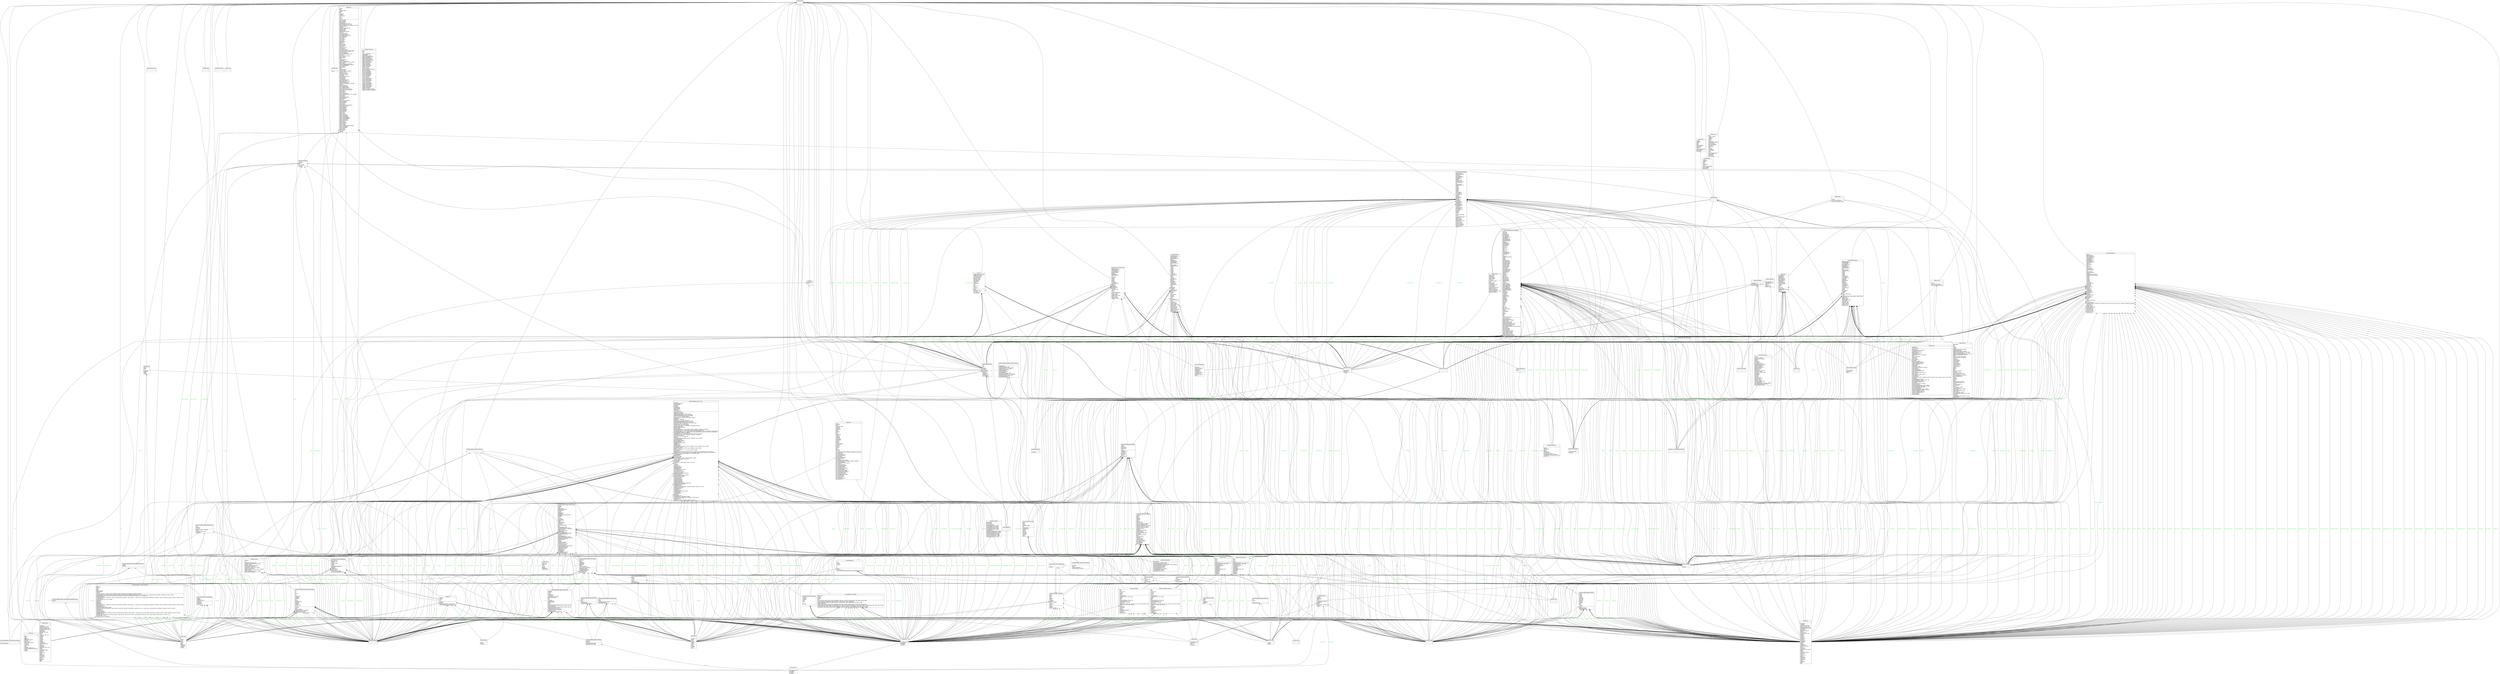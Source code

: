 digraph "classes_pv" {
charset="utf-8"
rankdir=BT
"0" [label="{_datetime.datetime.date|day\lmonth\lyear\l|ctime()\lfromisocalendar(cls, year, week, day)\lfromisoformat(cls, date_string)\lfromordinal(cls, n)\lfromtimestamp(cls, t)\lisocalendar()\lisoformat()\lisoweekday()\lreplace(year, month, day)\lstrftime(fmt)\ltimetuple()\ltoday(cls)\ltoordinal()\lweekday()\l}", shape="record"];
"1" [label="{_datetime.datetime.datetime|fold\lhour\lmicrosecond\lminute\lsecond\ltzinfo\l|astimezone(tz)\lcombine(cls, date, time, tzinfo)\lctime()\ldate()\ldst()\lfromisoformat(cls, date_string)\lfromtimestamp(cls, t, tz)\lisoformat(sep, timespec)\lnow(cls, tz)\lreplace(year, month, day, hour, minute, second, microsecond, tzinfo)\lstrptime(cls, date_string, format)\ltime()\ltimestamp()\ltimetuple()\ltimetz()\ltzname()\lutcfromtimestamp(cls, t)\lutcnow(cls)\lutcoffset()\lutctimetuple()\l}", shape="record"];
"2" [label="{_datetime.datetime.timedelta|days\lmicroseconds\lseconds\l|total_seconds()\l}", shape="record"];
"3" [label="{app.Root|TNotebook1\lstyle\l|}", shape="record"];
"4" [label="{builtins.NoneType|\l|}", shape="record"];
"5" [label="{builtins.bool|\l|as_integer_ratio()\lbit_length()\lconjugate()\lto_bytes()\l}", shape="record"];
"6" [label="{builtins.bytes|\l|capitalize()\lcenter(width, fillchar)\lcount(sub, start, end)\ldecode(encoding, errors)\lencode(encoding, errors)\lendswith()\lexpandtabs()\lfind(sub, start, end)\lformat()\lhex()\lindex(sub, start, end)\lisalnum()\lisalpha()\lisascii()\lisdigit()\lislower()\lisspace()\listitle()\lisupper()\ljoin(iterable)\lljust(width, fillchar)\llower()\llstrip(chars)\lpartition()\lreplace(old, new, count)\lrfind()\lrindex()\lrjust(width, fillchar)\lrpartition()\lrsplit()\lrstrip(chars)\lsplit()\lsplitlines()\lstartswith()\lstrip(chars)\lswapcase()\ltitle()\ltranslate()\lupper()\lzfill()\l}", shape="record"];
"7" [label="{builtins.denominator|\l|}", shape="record"];
"8" [label="{builtins.dict|\l|clear()\lcopy()\lget()\litems()\lkeys()\lpop()\lpopitem()\lsetdefault()\lupdate()\lvalues()\l}", shape="record"];
"9" [label="{builtins.float|\l|as_integer_ratio()\lconjugate()\lhex()\lis_integer()\l}", shape="record"];
"10" [label="{builtins.imag|\l|}", shape="record"];
"11" [label="{builtins.int|\l|as_integer_ratio()\lbit_length()\lconjugate()\lto_bytes()\l}", shape="record"];
"12" [label="{builtins.list|\l|append()\lclear()\lcopy()\lcount()\lextend()\lindex()\linsert()\lpop()\lremove()\lreverse()\lsort()\l}", shape="record"];
"13" [label="{builtins.numerator|\l|}", shape="record"];
"14" [label="{builtins.object|\l|}", shape="record"];
"15" [label="{builtins.real|\l|}", shape="record"];
"16" [label="{builtins.set|\l|add()\lclear()\lcopy()\ldifference()\ldifference_update()\ldiscard()\lintersection()\lintersection_update()\lisdisjoint()\lissubset()\lissuperset()\lpop()\lremove()\lsymmetric_difference()\lsymmetric_difference_update()\lunion()\lupdate()\l}", shape="record"];
"17" [label="{builtins.str|\l|capitalize()\lcasefold()\lcenter(width, fillchar)\lcount(sub, start, end)\ldecode(encoding, errors)\lencode(encoding, errors)\lendswith()\lexpandtabs()\lfind(sub, start, end)\lformat()\lformat_map()\lindex(sub, start, end)\lisalnum()\lisalpha()\lisascii()\lisdecimal()\lisdigit()\lisidentifier()\lislower()\lisnumeric()\lisprintable()\lisspace()\listitle()\lisupper()\ljoin(iterable)\lljust(width, fillchar)\llower()\llstrip(chars)\lpartition()\lreplace(old, new, count)\lrfind()\lrindex()\lrjust(width, fillchar)\lrpartition()\lrsplit()\lrstrip(chars)\lsplit()\lsplitlines()\lstartswith()\lstrip(chars)\lswapcase()\ltitle()\ltranslate()\lupper()\lzfill()\l}", shape="record"];
"18" [label="{builtins.tuple|\l|count()\lindex()\l}", shape="record"];
"19" [label="{builtins.type|\l|mro()\l}", shape="record"];
"20" [label="{calendar.Calendar|firstweekday\lfirstweekday\l|getfirstweekday()\litermonthdates(year, month)\litermonthdays(year, month)\litermonthdays2(year, month)\litermonthdays3(year, month)\litermonthdays4(year, month)\literweekdays()\lmonthdatescalendar(year, month)\lmonthdays2calendar(year, month)\lmonthdayscalendar(year, month)\lsetfirstweekday(firstweekday)\lyeardatescalendar(year, width)\lyeardays2calendar(year, width)\lyeardayscalendar(year, width)\l}", shape="record"];
"21" [label="{calendar.TextCalendar|firstweekday\l|formatday(day, weekday, width)\lformatmonth(theyear, themonth, w, l)\lformatmonthname(theyear, themonth, width, withyear)\lformatweek(theweek, width)\lformatweekday(day, width)\lformatweekheader(width)\lformatyear(theyear, w, l, c, m)\lprmonth(theyear, themonth, w, l)\lprweek(theweek, width)\lpryear(theyear, w, l, c, m)\l}", shape="record"];
"22" [label="{calender.termine|AktualisierenB\lAktualisierenB_Tip\lAuswaehlenB\lAuswaehlenB_Tip\lDatum\lEinfuegenB\lEinfuegenB_Tip\lExportierenB\lExportierenB_Tip\lID\lImportierenB\lImportierenB_Tip\lLabel0\lLabel1\lLabel2\lLabel3\lLabel4\lLabel5\lLabel6\lLabel7\lLoeschenB\lLoeschenB_Tip\lNotizen\lNow\lPatient\lRefreshB\lRefreshB_Tip\lResetB\lResetB_Tip\lSuchenB\lSuchenB_Tip\lTNotebook1\lTNotebook1_t4\lTag\lTel_Nr\lTermin_H\lTermin_M\lTreeview\lTreeviewFrame\lWochentage\lZweck\lheader\lhour\lmessagebox\lminute\lprogress\lreader\lrow\ltag_name\lvalueErrorMessage\lwrite\l|delete_all()\ldelete_record()\ldisplay_data()\ldouble_click(_event)\linsert_data()\lload_from_csv()\lsearch_record()\lselect_record()\lupdate_date_time()\lupdate_record()\lwrite_to_csv()\l}", shape="record"];
"23" [label="{database.Database|check\lconn\lcurr\l|check_tables(table)\lcreateTable()\ldelete_leistung(data)\ldelete_leistungen_table()\ldelete_patient(data)\ldelete_patienten_table()\ldelete_rechnung(data)\ldelete_rechnungen_table()\ldelete_termin(data)\ldelete_termine_table()\ldelete_user(data)\ldisplay_leistungen()\ldisplay_patienten()\ldisplay_rechnungen()\ldisplay_termine()\ldisplay_users()\lget_last_nummer()\lget_last_nummer_rechnung()\lget_setting(data)\lget_user_role(data)\linsert_leistung(data)\linsert_patient(data)\linsert_rechnung(data)\linsert_setting(data)\linsert_termin(data)\linsert_user(data)\lis_user_Active()\lsearch_leistung(data)\lsearch_patient(data)\lsearch_rechnung(data)\lsearch_termin(data)\lsearch_user(data)\lset_user_active(data)\lupdate_leistung(data)\lupdate_patient(data)\lupdate_rechnung(data)\lupdate_setting(data)\lupdate_termin(data)\lupdate_user(data)\lupdate_user_password(data)\lvalidate_user(data, inputData)\l}", shape="record"];
"24" [label="{datetime.date|day\lmonth\lyear\l|ctime()\lfromisocalendar(cls, year, week, day)\lfromisoformat(cls, date_string)\lfromordinal(cls, n)\lfromtimestamp(cls, t)\lisocalendar()\lisoformat()\lisoweekday()\lreplace(year, month, day)\lstrftime(fmt)\ltimetuple()\ltoday(cls)\ltoordinal()\lweekday()\l}", shape="record"];
"25" [label="{datetime.datetime|fold\lhour\lmicrosecond\lminute\lsecond\ltzinfo\l|astimezone(tz)\lcombine(cls, date, time, tzinfo)\lctime()\ldate()\ldst()\lfromisoformat(cls, date_string)\lfromtimestamp(cls, t, tz)\lisoformat(sep, timespec)\lnow(cls, tz)\lreplace(year, month, day, hour, minute, second, microsecond, tzinfo)\lstrptime(cls, date_string, format)\ltime()\ltimestamp()\ltimetuple()\ltimetz()\ltzname()\lutcfromtimestamp(cls, t)\lutcnow(cls)\lutcoffset()\lutctimetuple()\l}", shape="record"];
"26" [label="{datetime.timedelta|days\lmicroseconds\lseconds\l|total_seconds()\l}", shape="record"];
"27" [label="{gen_rechnungen.gen_rechnungen|Adresse\lAnschriftE\lAnschriftL\lAnschrift_line1\lAnschrift_line2\lAuswaehlenB\lAuswaehlenB_Tip\lAuswählenB\lAuswählenB_Tip\lBankverbindungE\lBankverbindungL\lCanvas\lEinfuegenB\lEinfuegenB_Tip\lGeb_DataumE\lGeb_DataumL\lGeb_Datum\lGeb_M\lGeb_M_Box\lGeb_T\lGeb_T_Box\lGeb_Y\lGeb_Y_Box\lGesamtbetragE\lGesamtbetragL\lGeschlecht\lID\lJahrList\lKrankenversicherung\lLabel1\lLabel2\lLabel4\lLeistungFrame\lLeistungTreeview\lLeistung_Gesamt\lLeistung_NameE\lLeistung_NameL\lLeistung_Wert\lLeistung_WertE\lLeistung_count\lLeistung_text\lLeistungenL\lLeistungen_NameL\lLeistungen_WertL\lLeistungen_list\lLeistungname\lMinusB\lMonatList\lNachname\lNummer\lPDF_GenB\lPDF_Gen_Tip\lPatientFrame\lPatientNameE\lPatientNameL\lPatientTreeview\lPrintB\lPrintB_Tip\lPrinter_ListBOX\lPrinter_ListBOXL\lRechnungDatumE\lRechnungDatumL\lRechnungFrame\lRechnungFrame0\lRechnungNummerE\lRechnungNummerL\lResetB\lResetB_Tip\lScrollbarH\lScrollbarV\lSuchenB\lSuchenB_Tip\lTNotebook2_t0\lTagList\lTextOben\lTextObenL\lTextUnten\lTextUntenL\lTreeview\lVorname\lWertK\lWertP\lcanvas\ldata\ldata_15D\ldate_15D\lgray_transparent\limage\lleistung_nr\lleistung_wert\lnow\lpdf_file\lphoto\lrow\ltext\lvalueErrorMessage\l|Convert(string)\ladd_lesitung_entry()\ldelete_entry(row, column)\ldisplay_data()\ldisplay_leistung_data()\ldisplay_patient_data()\ldouble_click_leistung(_event)\ldouble_click_patient(_event)\lfind_installed_printers()\lget_leistung_info(patient_name, leistung)\linsert_data()\lpdf_generieren()\lprint_rechnung()\lreset_rechnung()\lsearch_leistung_record()\lsearch_patient_record()\lselect_leistung_record()\lselect_patient_record()\lupdate_rechnung_datum()\lupdate_rechnung_nummer()\l}", shape="record"];
"28" [label="{hashlib.md5|block_size\ldigest_size\lname\l|copy()\ldigest()\lhexdigest()\lupdate(value)\l}", shape="record"];
"29" [label="{itertools.count|\l|}", shape="record"];
"30" [label="{leistungen.leistungen|AktualisierenB\lAktualisierenB_Tip\lAuswaehlenB\lAuswaehlenB_Tip\lEinfuegenB\lEinfuegenB_Tip\lExportierenB\lExportierenB_Tip\lID\lImportierenB\lImportierenB_Tip\lLabel0\lLabel1\lLabel2\lLabel3\lLabel4\lLeistungname\lLoeschenB\lLoeschenB_Tip\lNummer\lRefreshB\lRefreshB_Tip\lResetB\lResetB_Tip\lSuchenB\lSuchenB_Tip\lTNotebook1\lTNotebook1_t2\lTreeview\lTreeviewFrame\lWertK\lWertP\lmessagebox\lprogress\lreader\lrow\lvalueErrorMessage\lwrite\l|Validate(Nummer, Leistungname, WertK, WertP)\ldelete_all()\ldelete_record()\ldisplay_data()\ldouble_click(_event)\linsert_data()\lload_from_csv()\lsearch_record()\lselect_record()\lupdate_record()\lwrite_to_csv()\l}", shape="record"];
"31" [label="{login.login|CancelButton\lLoginButton\lLoginframe\lPasswordEntry\lPasswordLabel\lRegisterButton\lTNotebook1\lTNotebook1_t0\lUsernameEntry\lUsernameLabel\lhashed\lregister\lsalt\lshowerror\l|CancelLogin()\lValidateLogin(_event)\lentrys()\lregister(_event)\l}", shape="record"];
"32" [label="{manage_users.manage_users|AktualisierenB\lAktualisierenB_Tip\lAuswaehlenB\lAuswaehlenB_Tip\lBenutzername\lBoolean\lEinfuegenB\lEinfuegenB_Tip\lID\lIst_Active\lLabel0\lLabel1\lLabel2\lLabel3\lLabel4\lLoeschenB\lLoeschenB_Tip\lPasswort\lRolleList\lRolle_Box\lTNotebook1\lTNotebook1_t5\lTreeview\lTreeviewFrame\lhashed\lsalt\lvalueErrorMessage\l|delete_record()\ldisplay_data()\ldouble_click(_event)\linsert_user()\lselect_record()\lupdate_record()\l}", shape="record"];
"33" [label="{patienten.patienten|Adresse\lAktualisierenB\lAktualisierenB_Tip\lAuswaehlenB\lAuswaehlenB_Tip\lEinfuegenB\lEinfuegenB_Tip\lExportierenB\lExportierenB_Tip\lGeb_Datum\lGeb_M\lGeb_M_Box\lGeb_T\lGeb_T_Box\lGeb_Y\lGeb_Y_Box\lGeschlechtList\lGeschlecht_Box\lID\lImportierenB\lImportierenB_Tip\lJahrList\lKrankenversicherungList\lKrankenversicherung_Box\lLabel0\lLabel1\lLabel2\lLabel3\lLabel4\lLabel5\lLabel6\lLoeschenB\lLoeschenB_Tip\lMonatList\lNachname\lRefreshB\lRefreshB_Tip\lResetB\lResetB_Tip\lSuchenB\lSuchenB_Tip\lTNotebook1\lTNotebook1_t1\lTagList\lTreeview\lTreeviewFrame\lVorname\lmessagebox\lprogress\lreader\lrow\lvalueErrorMessage\lwrite\l|Convert(string)\lValidate(Vorname, Nachname, Geschlecht, Geb_T_Box, Geb_M_Box, Geb_Y_Box, Adresse, Krankenversicherung)\ldelete_all()\ldelete_record()\ldisplay_data()\ldouble_click(_event)\linsert_patient()\lload_from_csv()\lsearch_record()\lselect_record()\lupdate_record()\lwrite_to_csv()\l}", shape="record"];
"34" [label="{rechnungen.rechnungen|AktualisierenB\lAktualisierenB_Tip\lAnschrift\lAuswaehlenB\lAuswaehlenB_Tip\lBezahltB\lBezahltB_Tip\lDatum\lExportierenB\lExportierenB_Tip\lGesamtbetrag\lID\lImportierenB\lImportierenB_Tip\lLabel0\lLabel1\lLabel2\lLabel3\lLabel4\lLabel5\lLabel6\lLeistungname\lLoeschenB\lLoeschenB_Tip\lNummer\lPatient\lRefreshB\lRefreshB_Tip\lResetB\lResetB_Tip\lSuchenB\lSuchenB_Tip\lTNotebook1\lTNotebook1_t3\lTNotebook2\lTNotebook2_t0\lTNotebook2_t1\lTreeview\lTreeviewFrame\lUnbezahltB\lUnbezahltB_Tip\lgen_rech\lprogress\lreader\lrefresh\lrow\lvalueErrorMessage\lwrite\l|bezahlt_mark(mark)\ldelete_all()\ldelete_record()\ldisplay_data()\ldouble_click(_event)\linsert_data()\lload_from_csv()\lsearch_record()\lselect_rechnung()\lupdate_rechnung()\lwrite_to_csv()\l}", shape="record"];
"35" [label="{reportlab.lib.colors.CMYKColor|alpha\lblack\lblue\lcyan\ldensity\lgreen\lknockout\lmagenta\lnormalizedAlpha\lred\lspotName\lyellow\l|cmyk()\lcmyka()\lfader(n, reverse)\l}", shape="record"];
"36" [label="{reportlab.lib.colors.Color|alpha\lblue\lgreen\lnormalizedAlpha\lred\l|bitmap_rgb()\lbitmap_rgba()\lcKwds()\lclone()\lhexval()\lhexvala()\lint_rgb()\lint_rgba()\lrgb()\lrgba()\l}", shape="record"];
"37" [label="{reportlab.lib.colors.PCMYKColor|\l|cKwds()\l}", shape="record"];
"38" [label="{reportlab.lib.pdfencrypt.StandardEncryption|O\lOE\lP\lPerms\lU\lUE\lcanAnnotate\lcanCopy\lcanModify\lcanPrint\lkey\lobjnum\lownerPassword\lprepared\lprepared\lrevision\luserPassword\lversion\l|encode(t)\linfo()\lpermissionBits()\lprepare(document, overrideID)\lregister(objnum, version)\lsetAllPermissions(value)\l}", shape="record"];
"39" [label="{reportlab.lib.utils.TimeStamp|YMDhms\lasctime\ldatetime\ldhh\ldmm\llt\lt\ltzname\l|}", shape="record"];
"40" [label="{reportlab.pdfbase.acroform.AcroForm|canv\lencRefStr\lextras\lfields\lfonts\lformFontNames\lreferenceMap\lsigFlags\l|checkForceBorder(x, y, width, height, forceBorder, shape, borderStyle, borderWidth, borderColor, fillColor)\lcheckbox(checked, buttonStyle, shape, fillColor, borderColor, textColor, borderWidth, borderStyle, size, x, y, tooltip, name, annotationFlags, fieldFlags, forceBorder, relative, dashLen)\lcheckboxAP(key, value, buttonStyle, shape, fillColor, borderColor, textColor, borderWidth, borderStyle, size, dashLen)\lcheckboxRelative()\lchoice(value, fillColor, borderColor, textColor, borderWidth, borderStyle, width, height, x, y, tooltip, name, annotationFlags, fieldFlags, forceBorder, relative, fontName, fontSize, dashLen, maxlen, options)\lchoiceRelative()\lcircleArcStream(size, r, arcs, rotated)\lcolorTuple(c)\lfontRef(f)\lformat(doc)\lgetRef(obj)\lgetRefStr(obj)\llistbox(value, fillColor, borderColor, textColor, borderWidth, borderStyle, width, height, x, y, tooltip, name, annotationFlags, fieldFlags, forceBorder, relative, fontName, fontSize, dashLen, maxlen, options)\llistboxRelative()\lmakeFont(fontName)\lmakeStream(width, height, stream)\lradio(value, selected, buttonStyle, shape, fillColor, borderColor, textColor, borderWidth, borderStyle, size, x, y, tooltip, name, annotationFlags, fieldFlags, forceBorder, relative, dashLen)\lradioRelative()\lstdColors(t, b, f)\lstreamFillColor(c)\lstreamStrokeColor(c)\ltextfield(value, fillColor, borderColor, textColor, borderWidth, borderStyle, width, height, x, y, tooltip, name, annotationFlags, fieldFlags, forceBorder, relative, maxlen, fontName, fontSize, dashLen)\ltextfieldRelative()\ltxAP(key, value, iFontName, rFontName, fontSize, shape, fillColor, borderColor, textColor, borderWidth, borderStyle, width, height, dashLen, wkind, labels, I, sel_bg, sel_fg)\lvaryColors(key, t, b, f)\lzdMark(c, size, ds, iFontName)\l}", shape="record"];
"41" [label="{reportlab.pdfbase.acroform.PDFFromString|\l|format(document)\l}", shape="record"];
"42" [label="{reportlab.pdfbase.pdfdoc.CheckedPDFDictionary|validate\lvalidate\l|}", shape="record"];
"43" [label="{reportlab.pdfbase.pdfdoc.NoEncryption|\l|encode(t)\linfo()\lprepare(document)\lregister(objnum, version)\l}", shape="record"];
"44" [label="{reportlab.pdfbase.pdfdoc.PDFArray|multiline\lsequence\l|References(document)\lformat(document, IND)\l}", shape="record"];
"45" [label="{reportlab.pdfbase.pdfdoc.PDFCatalog|AcroForm\lLang\lOutlines\lPageLabels\lPageLayout\lPageMode\lPages\lViewerPreferences\l|check_format(document)\lformat(document)\lsetPageLayout(layout)\lsetPageMode(mode)\lshowFullScreen()\lshowOutline()\l}", shape="record"];
"46" [label="{reportlab.pdfbase.pdfdoc.PDFDictionary|dict\lmultiline\lmultiline\l|Reference(name, document)\lcopy()\lformat(document, IND)\lnormalize()\l}", shape="record"];
"47" [label="{reportlab.pdfbase.pdfdoc.PDFDocument|Catalog\lOutlines\lPages\lcompression\ldefaultStreamFilters\ldelayedFonts\lencrypt\lencrypt\lfontMapping\lidToObject\lidToObjectNumberAndVersion\lidToOffset\linObject\linfo\linvariant\lnumberToId\lobjectcounter\loutline\lpageCounter\lshadingCounter\lsignature\l|GetPDFData(canvas)\lID()\lReference(obj, name)\lSaveToFile(filename, canvas)\laddAnnotation(name, annotation)\laddColor(cmyk)\laddForm(name, form)\laddPage(page)\laddShading(shading)\lannotationName(externalname)\lensureMinPdfVersion()\lformat()\lgetAvailableFonts()\lgetFormBBox(name, boxType)\lgetInternalFontName(psfontname)\lgetXObjectName(name)\lhasForm(name)\linForm()\linPage()\lrefAnnotation(name)\lsetAuthor(author)\lsetCompression(onoff)\lsetCreator(creator)\lsetDateFormatter(dateFormatter)\lsetKeywords(keywords)\lsetProducer(producer)\lsetSubject(subject)\lsetTitle(title)\lthisPageName()\lthisPageRef()\lupdateSignature(thing)\lxobjDict(formnames)\l}", shape="record"];
"48" [label="{reportlab.pdfbase.pdfdoc.PDFFile|offset\lstrings\lwrite\l|add(s)\lcloseOrReset()\lformat(document)\l}", shape="record"];
"49" [label="{reportlab.pdfbase.pdfdoc.PDFInfo|author\lauthor\lcreator\lcreator\linvariant\lkeywords\lkeywords\lproducer\lproducer\lsubject\lsubject\ltitle\ltitle\ltrapped\l|copy()\ldigest(md5object)\lformat(document)\l}", shape="record"];
"50" [label="{reportlab.pdfbase.pdfdoc.PDFObject|\l|}", shape="record"];
"51" [label="{reportlab.pdfbase.pdfdoc.PDFOutlines|buildtree\lclosedict\lcount\lcounter\lcurrentlevel\lcurrentlevel\ldestinationnamestotitles\ldestinationstotitles\lfirst\llast\llevelstack\lmydestinations\lmydestinations\lready\lready\l|addOutlineEntry(destinationname, level, title, closed)\lformat(document)\lmaketree(document, destinationtree, Parent, toplevel)\lprepare(document, canvas)\lsetDestinations(destinationtree)\lsetNameList(canvas, nametree)\lsetNames(canvas)\ltranslateNames(canvas, object)\l}", shape="record"];
"52" [label="{reportlab.pdfbase.pdfdoc.PDFPageLabels|Nums\llabels\l|addPageLabel(page, label)\lformat(document)\l}", shape="record"];
"53" [label="{reportlab.pdfbase.pdfdoc.PDFPages|Count\lKids\lpages\l|addPage(page)\lcheck_format(document)\l}", shape="record"];
"54" [label="{reportlab.pdfbase.pdfdoc.PDFString|enc\lescape\ls\l|format(document)\l}", shape="record"];
"55" [label="{reportlab.pdfbase.pdfdoc.ViewerPreferencesPDFDictionary|validate\l|}", shape="record"];
"56" [label="{reportlab.pdfgen.canvas.Canvas|AcroForm\lSTATE_ATTRIBUTES\lSTATE_RANGE\lacroForm\lbottomup\ldrawBoundary\limageCaching\linkAnnotation0\lstate_stack\ltextAnnotation0\l|absolutePosition(x, y)\laddLiteral(s, escaped)\laddOutlineEntry(title, key, level, closed)\laddPageLabel(pageNum, style, start, prefix)\laddPostScriptCommand(command, position)\larc(x1, y1, x2, y2, startAng, extent)\lbeginForm(name, lowerx, lowery, upperx, uppery)\lbeginPath()\lbeginText(x, y, direction)\lbezier(x1, y1, x2, y2, x3, y3, x4, y4)\lbookmarkHorizontal(key, relativeX, relativeY)\lbookmarkHorizontalAbsolute(key, top, left, fit)\lbookmarkPage(key, fit, left, top, bottom, right, zoom)\lcircle(x_cen, y_cen, r, stroke, fill)\lclipPath(aPath, stroke, fill, fillMode)\lcross(x, y, size, gap, text, strokeColor, strokeWidth, fontSize)\ldelCatalogEntry(key)\ldelViewerPreference(pref)\ldoForm(name)\ldrawAlignedString(x, y, text, pivotChar, mode, charSpace, direction, wordSpace)\ldrawCentredString(x, y, text, mode, charSpace, direction, wordSpace)\ldrawImage(image, x, y, width, height, mask, preserveAspectRatio, anchor, anchorAtXY, showBoundary)\ldrawInlineImage(image, x, y, width, height, preserveAspectRatio, anchor, anchorAtXY, showBoundary)\ldrawPath(aPath, stroke, fill, fillMode)\ldrawRightString(x, y, text, mode, charSpace, direction, wordSpace)\ldrawString(x, y, text, mode, charSpace, direction, wordSpace)\ldrawText(aTextObject)\lellipse(x1, y1, x2, y2, stroke, fill)\lendForm()\lfreeTextAnnotation(contents, DA, Rect, addtopage, name, relative)\lgetAvailableFonts()\lgetCatalogEntry(key)\lgetCurrentPageContent()\lgetPageNumber()\lgetViewerPreference(pref)\lgetpdfdata()\lgrid(xlist, ylist)\lhasForm(name)\lhighlightAnnotation(contents, Rect, QuadPoints, Color, addtopage, name, relative)\linit_graphics_state()\linkAnnotation(contents, InkList, Rect, addtopage, name, relative)\lline(x1, y1, x2, y2)\llinearGradient(x0, y0, x1, y1, colors, positions, extend)\llines(linelist)\llinkAbsolute(contents, destinationname, Rect, addtopage, name, thickness, color, dashArray)\llinkRect(contents, destinationname, Rect, addtopage, name, relative, thickness, color, dashArray)\llinkURL(url, rect, relative, thickness, color, dashArray, kind)\llistLoadedFonts0()\lpageHasData()\lpop_state_stack()\lpush_state_stack()\lradialGradient(x, y, radius, colors, positions, extend)\lrect(x, y, width, height, stroke, fill)\lresetTransforms()\lrestoreState()\lrotate(theta)\lroundRect(x, y, width, height, radius, stroke, fill)\lsave()\lsaveState()\lscale(x, y)\lsetArtBox(size)\lsetAuthor(author)\lsetBleedBox(size)\lsetBlendMode(v)\lsetCatalogEntry(key, value)\lsetCreator(creator)\lsetCropBox(size, name)\lsetDash(array, phase)\lsetDateFormatter(dateFormatter)\lsetEncrypt(encrypt)\lsetFont(psfontname, size, leading)\lsetFontSize(size, leading)\lsetKeywords(keywords)\lsetLineCap(mode)\lsetLineJoin(mode)\lsetLineWidth(width)\lsetMiterLimit(limit)\lsetOutlineNames0()\lsetPageCallBack(func)\lsetPageCompression(pageCompression)\lsetPageDuration(duration)\lsetPageRotation(rot)\lsetPageSize(size)\lsetPageTransition(effectname, duration, direction, dimension, motion)\lsetProducer(producer)\lsetSubject(subject)\lsetTitle(title)\lsetTrimBox(size)\lsetViewerPreference(pref, value)\lshade(shading)\lshowFullScreen0()\lshowOutline()\lshowPage()\lskew(alpha, beta)\lstringWidth(text, fontName, fontSize)\ltextAnnotation(contents, Rect, addtopage, name, relative)\ltransform(a, b, c, d, e, f)\ltranslate(dx, dy)\lwedge(x1, y1, x2, y2, startAng, extent, stroke, fill)\l}", shape="record"];
"57" [label="{reportlab.pdfgen.canvas.ExtGState|allowed\ldefaults\lpdfNameValues\l|getState()\lgetValue(a)\lpushCopy()\lset(canv, a, v)\l}", shape="record"];
"58" [label="{reportlab.pdfgen.textobject._PDFColorSetter|\l|setFillAlpha(a)\lsetFillColor(aColor, alpha)\lsetFillColorCMYK(c, m, y, k, alpha)\lsetFillColorRGB(r, g, b, alpha)\lsetFillGray(gray, alpha)\lsetFillOverprint(a)\lsetOverprintMask(a)\lsetStrokeAlpha(a)\lsetStrokeColor(aColor, alpha)\lsetStrokeColorCMYK(c, m, y, k, alpha)\lsetStrokeColorRGB(r, g, b, alpha)\lsetStrokeGray(gray, alpha)\lsetStrokeOverprint(a)\l}", shape="record"];
"59" [label="{scrollbar_treeview.AutoScroll|\l|}", shape="record"];
"60" [label="{scrollbar_treeview.ScrolledTreeView|\l|}", shape="record"];
"61" [label="{tkcalendar.calendar_.Calendar|calevents\lconfig\ldate\ldatetime\lstrftime\lstrptime\lstyle\ltimedelta\ltooltip_wrapper\l|calevent_cget(ev_id, option)\lcalevent_configure(ev_id)\lcalevent_create(date, text, tags)\lcalevent_lower(ev_id, below)\lcalevent_raise(ev_id, above)\lcalevent_remove()\lcget(key)\lcheck_date_range(date)\lconfigure(cnf)\lformat_date(date)\lget_calevents(date, tag)\lget_date()\lget_displayed_month()\lkeys()\lparse_date(date)\lsee(date)\lselection_clear()\lselection_get()\lselection_set(date)\ltag_cget(tag, option)\ltag_config(tag)\ltag_delete(tag)\ltag_names()\l}", shape="record"];
"62" [label="{tkcalendar.dateentry.DateEntry|config\lentry_kw\lformat_date\lparse_date\lstyle\l|cget(key)\lconfigure(cnf)\ldestroy()\ldrop_down()\lget_date()\lkeys()\lset_date(date)\lstate()\l}", shape="record"];
"63" [label="{tkcalendar.tooltip.Tooltip|config\llabel\l|cget(key)\lconfigure()\lkeys()\l}", shape="record"];
"64" [label="{tkcalendar.tooltip.TooltipWrapper|bind_enter_ids\lbind_leave_ids\lconfig\lcurrent_widget\ltooltip\lwidgets\l|add_tooltip(widget, text)\lcget(key)\lconfigure()\ldisplay_tooltip()\lremove_all()\lremove_tooltip(widget)\lset_tooltip_text(widget, text)\l}", shape="record"];
"65" [label="{tkinter.BaseWidget|children\lmaster\ltk\lwidgetName\l|destroy()\l}", shape="record"];
"66" [label="{tkinter.Button|\l|flash()\linvoke()\l}", shape="record"];
"67" [label="{tkinter.Canvas|itemconfig\llift\llower\ltkraise\l|addtag()\laddtag_above(newtag, tagOrId)\laddtag_all(newtag)\laddtag_below(newtag, tagOrId)\laddtag_closest(newtag, x, y, halo, start)\laddtag_enclosed(newtag, x1, y1, x2, y2)\laddtag_overlapping(newtag, x1, y1, x2, y2)\laddtag_withtag(newtag, tagOrId)\lbbox()\lcanvasx(screenx, gridspacing)\lcanvasy(screeny, gridspacing)\lcoords()\lcreate_arc()\lcreate_bitmap()\lcreate_image()\lcreate_line()\lcreate_oval()\lcreate_polygon()\lcreate_rectangle()\lcreate_text()\lcreate_window()\ldchars()\ldelete()\ldtag()\lfind()\lfind_above(tagOrId)\lfind_all()\lfind_below(tagOrId)\lfind_closest(x, y, halo, start)\lfind_enclosed(x1, y1, x2, y2)\lfind_overlapping(x1, y1, x2, y2)\lfind_withtag(tagOrId)\lfocus()\lgettags()\licursor()\lindex()\linsert()\litemcget(tagOrId, option)\litemconfigure(tagOrId, cnf)\lmove()\lmoveto(tagOrId, x, y)\lpostscript(cnf)\lscale()\lscan_dragto(x, y, gain)\lscan_mark(x, y)\lselect_adjust(tagOrId, index)\lselect_clear()\lselect_from(tagOrId, index)\lselect_item()\lselect_to(tagOrId, index)\ltag_bind(tagOrId, sequence, func, add)\ltag_lower()\ltag_raise()\ltag_unbind(tagOrId, sequence, funcid)\ltype(tagOrId)\l}", shape="record"];
"68" [label="{tkinter.Entry|select_adjust\lselect_clear\lselect_from\lselect_present\lselect_range\lselect_to\l|delete(first, last)\lget()\licursor(index)\lindex(index)\linsert(index, string)\lscan_dragto(x)\lscan_mark(x)\lselection_adjust(index)\lselection_clear()\lselection_from(index)\lselection_present()\lselection_range(start, end)\lselection_to(index)\l}", shape="record"];
"69" [label="{tkinter.Frame|\l|}", shape="record"];
"70" [label="{tkinter.Grid|bbox\lcolumnconfigure\lconfig\lconfigure\lforget\lgrid\lgrid_bbox\lgrid_columnconfigure\lgrid_location\lgrid_propagate\lgrid_rowconfigure\lgrid_size\lgrid_slaves\linfo\llocation\lpropagate\lrowconfigure\lsize\lslaves\l|grid_configure(cnf)\lgrid_forget()\lgrid_info()\lgrid_remove()\l}", shape="record"];
"71" [label="{tkinter.Image|config\lname\ltk\l|configure()\lheight()\ltype()\lwidth()\l}", shape="record"];
"72" [label="{tkinter.Label|\l|}", shape="record"];
"73" [label="{tkinter.Menubutton|image\l|}", shape="record"];
"74" [label="{tkinter.Misc|anchor\lbbox\lcolumnconfigure\lconfig\lfocus\llift\lpropagate\lregister\lrowconfigure\lsize\lslaves\lwaitvar\l|after(ms, func)\lafter_cancel(id)\lafter_idle(func)\lbell(displayof)\lbind(sequence, func, add)\lbind_all(sequence, func, add)\lbind_class(className, sequence, func, add)\lbindtags(tagList)\lcget(key)\lclipboard_append(string)\lclipboard_clear()\lclipboard_get()\lconfigure(cnf)\ldeletecommand(name)\ldestroy()\levent_add(virtual)\levent_delete(virtual)\levent_generate(sequence)\levent_info(virtual)\lfocus_displayof()\lfocus_force()\lfocus_get()\lfocus_lastfor()\lfocus_set()\lgetboolean(s)\lgetdouble(s)\lgetint(s)\lgetvar(name)\lgrab_current()\lgrab_release()\lgrab_set()\lgrab_set_global()\lgrab_status()\lgrid_anchor(anchor)\lgrid_bbox(column, row, col2, row2)\lgrid_columnconfigure(index, cnf)\lgrid_location(x, y)\lgrid_propagate(flag)\lgrid_rowconfigure(index, cnf)\lgrid_size()\lgrid_slaves(row, column)\limage_names()\limage_types()\lkeys()\llower(belowThis)\lmainloop(n)\lnametowidget(name)\loption_add(pattern, value, priority)\loption_clear()\loption_get(name, className)\loption_readfile(fileName, priority)\lpack_propagate(flag)\lpack_slaves()\lplace_slaves()\lquit()\lselection_clear()\lselection_get()\lselection_handle(command)\lselection_own()\lselection_own_get()\lsend(interp, cmd)\lsetvar(name, value)\ltk_bisque()\ltk_focusFollowsMouse()\ltk_focusNext()\ltk_focusPrev()\ltk_setPalette()\ltk_strictMotif(boolean)\ltkraise(aboveThis)\lunbind(sequence, funcid)\lunbind_all(sequence)\lunbind_class(className, sequence)\lupdate()\lupdate_idletasks()\lwait_variable(name)\lwait_visibility(window)\lwait_window(window)\lwinfo_atom(name, displayof)\lwinfo_atomname(id, displayof)\lwinfo_cells()\lwinfo_children()\lwinfo_class()\lwinfo_colormapfull()\lwinfo_containing(rootX, rootY, displayof)\lwinfo_depth()\lwinfo_exists()\lwinfo_fpixels(number)\lwinfo_geometry()\lwinfo_height()\lwinfo_id()\lwinfo_interps(displayof)\lwinfo_ismapped()\lwinfo_manager()\lwinfo_name()\lwinfo_parent()\lwinfo_pathname(id, displayof)\lwinfo_pixels(number)\lwinfo_pointerx()\lwinfo_pointerxy()\lwinfo_pointery()\lwinfo_reqheight()\lwinfo_reqwidth()\lwinfo_rgb(color)\lwinfo_rootx()\lwinfo_rooty()\lwinfo_screen()\lwinfo_screencells()\lwinfo_screendepth()\lwinfo_screenheight()\lwinfo_screenmmheight()\lwinfo_screenmmwidth()\lwinfo_screenvisual()\lwinfo_screenwidth()\lwinfo_server()\lwinfo_toplevel()\lwinfo_viewable()\lwinfo_visual()\lwinfo_visualid()\lwinfo_visualsavailable(includeids)\lwinfo_vrootheight()\lwinfo_vrootwidth()\lwinfo_vrootx()\lwinfo_vrooty()\lwinfo_width()\lwinfo_x()\lwinfo_y()\l}", shape="record"];
"75" [label="{tkinter.Pack|config\lconfigure\lforget\linfo\lpack\lpack_propagate\lpack_slaves\lpropagate\lslaves\l|pack_configure(cnf)\lpack_forget()\lpack_info()\l}", shape="record"];
"76" [label="{tkinter.PhotoImage|\l|blank()\lcget(option)\lcopy()\lget(x, y)\lput(data, to)\lsubsample(x, y)\ltransparency_get(x, y)\ltransparency_set(x, y, boolean)\lwrite(filename, format, from_coords)\lzoom(x, y)\l}", shape="record"];
"77" [label="{tkinter.Place|config\lconfigure\lforget\linfo\lplace\lplace_slaves\lslaves\l|place_configure(cnf)\lplace_forget()\lplace_info()\l}", shape="record"];
"78" [label="{tkinter.Scrollbar|\l|activate(index)\ldelta(deltax, deltay)\lfraction(x, y)\lget()\lidentify(x, y)\lset(first, last)\l}", shape="record"];
"79" [label="{tkinter.Text|tag_config\lwindow_config\l|bbox(index)\lcompare(index1, op, index2)\lcount(index1, index2)\ldebug(boolean)\ldelete(index1, index2)\ldlineinfo(index)\ldump(index1, index2, command)\ledit()\ledit_modified(arg)\ledit_redo()\ledit_reset()\ledit_separator()\ledit_undo()\lget(index1, index2)\limage_cget(index, option)\limage_configure(index, cnf)\limage_create(index, cnf)\limage_names()\lindex(index)\linsert(index, chars)\lmark_gravity(markName, direction)\lmark_names()\lmark_next(index)\lmark_previous(index)\lmark_set(markName, index)\lmark_unset()\lpeer_create(newPathName, cnf)\lpeer_names()\lreplace(index1, index2, chars)\lscan_dragto(x, y)\lscan_mark(x, y)\lsearch(pattern, index, stopindex, forwards, backwards, exact, regexp, nocase, count, elide)\lsee(index)\ltag_add(tagName, index1)\ltag_bind(tagName, sequence, func, add)\ltag_cget(tagName, option)\ltag_configure(tagName, cnf)\ltag_delete()\ltag_lower(tagName, belowThis)\ltag_names(index)\ltag_nextrange(tagName, index1, index2)\ltag_prevrange(tagName, index1, index2)\ltag_raise(tagName, aboveThis)\ltag_ranges(tagName)\ltag_remove(tagName, index1, index2)\ltag_unbind(tagName, sequence, funcid)\lwindow_cget(index, option)\lwindow_configure(index, cnf)\lwindow_create(index, cnf)\lwindow_names()\lyview_pickplace()\l}", shape="record"];
"80" [label="{tkinter.Tk|children\lmaster\ltest\ltk\l|destroy()\lloadtk()\lreadprofile(baseName, className)\lreport_callback_exception(exc, val, tb)\l}", shape="record"];
"81" [label="{tkinter.Toplevel|\l|}", shape="record"];
"82" [label="{tkinter.Widget|\l|}", shape="record"];
"83" [label="{tkinter.Wm|aspect\lattributes\lclient\lcolormapwindows\lcommand\ldeiconify\lfocusmodel\lforget\lframe\lgeometry\lgrid\lgroup\liconbitmap\liconify\liconmask\liconname\liconphoto\liconposition\liconwindow\lmanage\lmaxsize\lminsize\loverrideredirect\lpositionfrom\lprotocol\lresizable\lsizefrom\lstate\ltitle\ltransient\lwithdraw\l|wm_aspect(minNumer, minDenom, maxNumer, maxDenom)\lwm_attributes()\lwm_client(name)\lwm_colormapwindows()\lwm_command(value)\lwm_deiconify()\lwm_focusmodel(model)\lwm_forget(window)\lwm_frame()\lwm_geometry(newGeometry)\lwm_grid(baseWidth, baseHeight, widthInc, heightInc)\lwm_group(pathName)\lwm_iconbitmap(bitmap, default)\lwm_iconify()\lwm_iconmask(bitmap)\lwm_iconname(newName)\lwm_iconphoto(default)\lwm_iconposition(x, y)\lwm_iconwindow(pathName)\lwm_manage(widget)\lwm_maxsize(width, height)\lwm_minsize(width, height)\lwm_overrideredirect(boolean)\lwm_positionfrom(who)\lwm_protocol(name, func)\lwm_resizable(width, height)\lwm_sizefrom(who)\lwm_state(newstate)\lwm_title(string)\lwm_transient(master)\lwm_withdraw()\l}", shape="record"];
"84" [label="{tkinter.XView|\l|xview()\lxview_moveto(fraction)\lxview_scroll(number, what)\l}", shape="record"];
"85" [label="{tkinter.YView|\l|yview()\lyview_moveto(fraction)\lyview_scroll(number, what)\l}", shape="record"];
"86" [label="{tkinter.font.Font|configure\lcounter\ldelete_font\lname\l|actual(option, displayof)\lcget(option)\lconfig()\lcopy()\lmeasure(text, displayof)\lmetrics()\l}", shape="record"];
"87" [label="{tkinter.ttk.Button|\l|invoke()\l}", shape="record"];
"88" [label="{tkinter.ttk.Combobox|\l|current(newindex)\lset(value)\l}", shape="record"];
"89" [label="{tkinter.ttk.Entry|\l|bbox(index)\lidentify(x, y)\lvalidate()\l}", shape="record"];
"90" [label="{tkinter.ttk.Frame|\l|}", shape="record"];
"91" [label="{tkinter.ttk.Label|\l|}", shape="record"];
"92" [label="{tkinter.ttk.Notebook|\l|add(child)\lenable_traversal()\lforget(tab_id)\lhide(tab_id)\lidentify(x, y)\lindex(tab_id)\linsert(pos, child)\lselect(tab_id)\ltab(tab_id, option)\ltabs()\l}", shape="record"];
"93" [label="{tkinter.ttk.Progressbar|\l|start(interval)\lstep(amount)\lstop()\l}", shape="record"];
"94" [label="{tkinter.ttk.Scrollbar|\l|}", shape="record"];
"95" [label="{tkinter.ttk.Spinbox|\l|set(value)\l}", shape="record"];
"96" [label="{tkinter.ttk.Style|master\ltk\l|configure(style, query_opt)\lelement_create(elementname, etype)\lelement_names()\lelement_options(elementname)\llayout(style, layoutspec)\llookup(style, option, state, default)\lmap(style, query_opt)\ltheme_create(themename, parent, settings)\ltheme_names()\ltheme_settings(themename, settings)\ltheme_use(themename)\l}", shape="record"];
"97" [label="{tkinter.ttk.Treeview|reattach\l|bbox(item, column)\lcolumn(column, option)\ldelete()\ldetach()\lexists(item)\lfocus(item)\lget_children(item)\lheading(column, option)\lidentify(component, x, y)\lidentify_column(x)\lidentify_element(x, y)\lidentify_region(x, y)\lidentify_row(y)\lindex(item)\linsert(parent, index, iid)\litem(item, option)\lmove(item, parent, index)\lnext(item)\lparent(item)\lprev(item)\lsee(item)\lselection()\lselection_add()\lselection_remove()\lselection_set()\lselection_toggle()\lset(item, column, value)\lset_children(item)\ltag_bind(tagname, sequence, callback)\ltag_configure(tagname, option)\ltag_has(tagname, item)\l}", shape="record"];
"98" [label="{tkinter.ttk.Widget|\l|identify(x, y)\linstate(statespec, callback)\lstate(statespec)\l}", shape="record"];
"99" [label="{toast.Notification|h\lindex\linterior\lon_hide\lv\lx\ly\l|close()\lplace(x, y, h, v)\lstart_animation(easing_function, ticks, duration, start_time)\l}", shape="record"];
"100" [label="{toast.Notification_Manager|background\lcorner\lduration\lspacing\lticks\l|alert(text, font, width, anchor, justify, wraplength, start_time, duration, easing_function, ticks, padx, pady, on_hide)\lcreate_builder(text, foreground, background, font, width, anchor, justify, wraplength)\lcreate_notification(builder, start_time, duration, easing_function, ticks, background, padx, pady, on_hide)\ldelete(notification)\linfo(text, font, width, anchor, justify, wraplength, start_time, duration, easing_function, ticks, padx, pady, on_hide)\lsimple_notification(text, foreground, background, font, width, anchor, justify, wraplength, start_time, duration, easing_function, ticks, padx, pady, on_hide)\lsuccess(text, font, width, anchor, justify, wraplength, start_time, duration, easing_function, ticks, padx, pady, on_hide)\lwarning(text, font, width, anchor, justify, wraplength, start_time, duration, easing_function, ticks, padx, pady, on_hide)\l}", shape="record"];
"101" [label="{tooltip.CreateToolTip|id\ltext\ltw\lwaittime\lwidget\lwraplength\l|enter(event)\lhidetip()\lleave(event)\lschedule()\lshowtip(event)\lunschedule()\l}", shape="record"];
"102" [label="{user.user|Change_Password_Frame\lConfirm_Pass_Entry\lConfirm_Pass_Label\lNew_Pass_Entry\lNew_Pass_Label\lOld_Pass_Entry\lOld_Pass_Label\lSave_Button\lTNotebook1\lhashed\lmenubutton\lroot\lsalt\lshowerror\lstyle\lusername\l|Exit()\lchange_user_pass()\ldata_dir()\lsave_password()\luser_logout()\l}", shape="record"];
"0" -> "14" [arrowhead="empty", arrowtail="none"];
"1" -> "0" [arrowhead="empty", arrowtail="none"];
"2" -> "14" [arrowhead="empty", arrowtail="none"];
"3" -> "14" [arrowhead="empty", arrowtail="none"];
"4" -> "14" [arrowhead="empty", arrowtail="none"];
"5" -> "11" [arrowhead="empty", arrowtail="none"];
"6" -> "14" [arrowhead="empty", arrowtail="none"];
"7" -> "14" [arrowhead="empty", arrowtail="none"];
"8" -> "14" [arrowhead="empty", arrowtail="none"];
"9" -> "14" [arrowhead="empty", arrowtail="none"];
"10" -> "14" [arrowhead="empty", arrowtail="none"];
"11" -> "14" [arrowhead="empty", arrowtail="none"];
"12" -> "14" [arrowhead="empty", arrowtail="none"];
"13" -> "14" [arrowhead="empty", arrowtail="none"];
"15" -> "14" [arrowhead="empty", arrowtail="none"];
"16" -> "14" [arrowhead="empty", arrowtail="none"];
"17" -> "14" [arrowhead="empty", arrowtail="none"];
"18" -> "14" [arrowhead="empty", arrowtail="none"];
"19" -> "14" [arrowhead="empty", arrowtail="none"];
"20" -> "14" [arrowhead="empty", arrowtail="none"];
"21" -> "20" [arrowhead="empty", arrowtail="none"];
"22" -> "14" [arrowhead="empty", arrowtail="none"];
"23" -> "14" [arrowhead="empty", arrowtail="none"];
"24" -> "14" [arrowhead="empty", arrowtail="none"];
"25" -> "24" [arrowhead="empty", arrowtail="none"];
"26" -> "14" [arrowhead="empty", arrowtail="none"];
"27" -> "14" [arrowhead="empty", arrowtail="none"];
"28" -> "14" [arrowhead="empty", arrowtail="none"];
"29" -> "14" [arrowhead="empty", arrowtail="none"];
"30" -> "14" [arrowhead="empty", arrowtail="none"];
"31" -> "14" [arrowhead="empty", arrowtail="none"];
"32" -> "14" [arrowhead="empty", arrowtail="none"];
"33" -> "14" [arrowhead="empty", arrowtail="none"];
"34" -> "14" [arrowhead="empty", arrowtail="none"];
"35" -> "36" [arrowhead="empty", arrowtail="none"];
"36" -> "14" [arrowhead="empty", arrowtail="none"];
"37" -> "35" [arrowhead="empty", arrowtail="none"];
"38" -> "14" [arrowhead="empty", arrowtail="none"];
"39" -> "14" [arrowhead="empty", arrowtail="none"];
"40" -> "50" [arrowhead="empty", arrowtail="none"];
"41" -> "50" [arrowhead="empty", arrowtail="none"];
"42" -> "46" [arrowhead="empty", arrowtail="none"];
"43" -> "14" [arrowhead="empty", arrowtail="none"];
"44" -> "50" [arrowhead="empty", arrowtail="none"];
"45" -> "50" [arrowhead="empty", arrowtail="none"];
"46" -> "50" [arrowhead="empty", arrowtail="none"];
"47" -> "50" [arrowhead="empty", arrowtail="none"];
"48" -> "50" [arrowhead="empty", arrowtail="none"];
"49" -> "50" [arrowhead="empty", arrowtail="none"];
"50" -> "14" [arrowhead="empty", arrowtail="none"];
"51" -> "50" [arrowhead="empty", arrowtail="none"];
"52" -> "45" [arrowhead="empty", arrowtail="none"];
"53" -> "45" [arrowhead="empty", arrowtail="none"];
"54" -> "50" [arrowhead="empty", arrowtail="none"];
"55" -> "42" [arrowhead="empty", arrowtail="none"];
"56" -> "58" [arrowhead="empty", arrowtail="none"];
"57" -> "14" [arrowhead="empty", arrowtail="none"];
"58" -> "14" [arrowhead="empty", arrowtail="none"];
"59" -> "14" [arrowhead="empty", arrowtail="none"];
"60" -> "59" [arrowhead="empty", arrowtail="none"];
"60" -> "97" [arrowhead="empty", arrowtail="none"];
"61" -> "90" [arrowhead="empty", arrowtail="none"];
"62" -> "89" [arrowhead="empty", arrowtail="none"];
"63" -> "81" [arrowhead="empty", arrowtail="none"];
"64" -> "14" [arrowhead="empty", arrowtail="none"];
"65" -> "74" [arrowhead="empty", arrowtail="none"];
"66" -> "82" [arrowhead="empty", arrowtail="none"];
"67" -> "82" [arrowhead="empty", arrowtail="none"];
"67" -> "84" [arrowhead="empty", arrowtail="none"];
"67" -> "85" [arrowhead="empty", arrowtail="none"];
"68" -> "82" [arrowhead="empty", arrowtail="none"];
"68" -> "84" [arrowhead="empty", arrowtail="none"];
"69" -> "82" [arrowhead="empty", arrowtail="none"];
"70" -> "14" [arrowhead="empty", arrowtail="none"];
"71" -> "14" [arrowhead="empty", arrowtail="none"];
"72" -> "82" [arrowhead="empty", arrowtail="none"];
"73" -> "82" [arrowhead="empty", arrowtail="none"];
"74" -> "14" [arrowhead="empty", arrowtail="none"];
"75" -> "14" [arrowhead="empty", arrowtail="none"];
"76" -> "71" [arrowhead="empty", arrowtail="none"];
"77" -> "14" [arrowhead="empty", arrowtail="none"];
"78" -> "82" [arrowhead="empty", arrowtail="none"];
"79" -> "82" [arrowhead="empty", arrowtail="none"];
"79" -> "84" [arrowhead="empty", arrowtail="none"];
"79" -> "85" [arrowhead="empty", arrowtail="none"];
"80" -> "74" [arrowhead="empty", arrowtail="none"];
"80" -> "83" [arrowhead="empty", arrowtail="none"];
"81" -> "65" [arrowhead="empty", arrowtail="none"];
"81" -> "83" [arrowhead="empty", arrowtail="none"];
"82" -> "65" [arrowhead="empty", arrowtail="none"];
"82" -> "70" [arrowhead="empty", arrowtail="none"];
"82" -> "75" [arrowhead="empty", arrowtail="none"];
"82" -> "77" [arrowhead="empty", arrowtail="none"];
"83" -> "14" [arrowhead="empty", arrowtail="none"];
"84" -> "14" [arrowhead="empty", arrowtail="none"];
"85" -> "14" [arrowhead="empty", arrowtail="none"];
"86" -> "14" [arrowhead="empty", arrowtail="none"];
"87" -> "98" [arrowhead="empty", arrowtail="none"];
"88" -> "89" [arrowhead="empty", arrowtail="none"];
"89" -> "68" [arrowhead="empty", arrowtail="none"];
"89" -> "98" [arrowhead="empty", arrowtail="none"];
"90" -> "98" [arrowhead="empty", arrowtail="none"];
"91" -> "98" [arrowhead="empty", arrowtail="none"];
"92" -> "98" [arrowhead="empty", arrowtail="none"];
"93" -> "98" [arrowhead="empty", arrowtail="none"];
"94" -> "78" [arrowhead="empty", arrowtail="none"];
"94" -> "98" [arrowhead="empty", arrowtail="none"];
"95" -> "89" [arrowhead="empty", arrowtail="none"];
"96" -> "14" [arrowhead="empty", arrowtail="none"];
"97" -> "84" [arrowhead="empty", arrowtail="none"];
"97" -> "85" [arrowhead="empty", arrowtail="none"];
"97" -> "98" [arrowhead="empty", arrowtail="none"];
"98" -> "82" [arrowhead="empty", arrowtail="none"];
"99" -> "81" [arrowhead="empty", arrowtail="none"];
"100" -> "14" [arrowhead="empty", arrowtail="none"];
"101" -> "14" [arrowhead="empty", arrowtail="none"];
"102" -> "14" [arrowhead="empty", arrowtail="none"];
"0" -> "61" [arrowhead="diamond", arrowtail="none", fontcolor="green", label="_sel_date", style="solid"];
"0" -> "61" [arrowhead="diamond", arrowtail="none", fontcolor="green", label="_sel_date", style="solid"];
"0" -> "61" [arrowhead="diamond", arrowtail="none", fontcolor="green", label="_sel_date", style="solid"];
"0" -> "61" [arrowhead="diamond", arrowtail="none", fontcolor="green", label="_sel_date", style="solid"];
"0" -> "61" [arrowhead="diamond", arrowtail="none", fontcolor="green", label="_sel_date", style="solid"];
"0" -> "61" [arrowhead="diamond", arrowtail="none", fontcolor="green", label="_date", style="solid"];
"0" -> "61" [arrowhead="diamond", arrowtail="none", fontcolor="green", label="_date", style="solid"];
"0" -> "61" [arrowhead="diamond", arrowtail="none", fontcolor="green", label="_date", style="solid"];
"0" -> "61" [arrowhead="diamond", arrowtail="none", fontcolor="green", label="_date", style="solid"];
"0" -> "61" [arrowhead="diamond", arrowtail="none", fontcolor="green", label="_date", style="solid"];
"0" -> "61" [arrowhead="diamond", arrowtail="none", fontcolor="green", label="_date", style="solid"];
"0" -> "61" [arrowhead="diamond", arrowtail="none", fontcolor="green", label="_date", style="solid"];
"0" -> "61" [arrowhead="diamond", arrowtail="none", fontcolor="green", label="_date", style="solid"];
"0" -> "61" [arrowhead="diamond", arrowtail="none", fontcolor="green", label="_date", style="solid"];
"0" -> "61" [arrowhead="diamond", arrowtail="none", fontcolor="green", label="_date", style="solid"];
"0" -> "61" [arrowhead="diamond", arrowtail="none", fontcolor="green", label="_date", style="solid"];
"0" -> "61" [arrowhead="diamond", arrowtail="none", fontcolor="green", label="_date", style="solid"];
"0" -> "61" [arrowhead="diamond", arrowtail="none", fontcolor="green", label="_date", style="solid"];
"0" -> "61" [arrowhead="diamond", arrowtail="none", fontcolor="green", label="date", style="solid"];
"0" -> "62" [arrowhead="diamond", arrowtail="none", fontcolor="green", label="_date", style="solid"];
"0" -> "62" [arrowhead="diamond", arrowtail="none", fontcolor="green", label="_date", style="solid"];
"0" -> "62" [arrowhead="diamond", arrowtail="none", fontcolor="green", label="_date", style="solid"];
"0" -> "62" [arrowhead="diamond", arrowtail="none", fontcolor="green", label="_date", style="solid"];
"1" -> "22" [arrowhead="diamond", arrowtail="none", fontcolor="green", label="Now", style="solid"];
"1" -> "27" [arrowhead="diamond", arrowtail="none", fontcolor="green", label="now", style="solid"];
"1" -> "61" [arrowhead="diamond", arrowtail="none", fontcolor="green", label="datetime", style="solid"];
"2" -> "61" [arrowhead="diamond", arrowtail="none", fontcolor="green", label="timedelta", style="solid"];
"4" -> "1" [arrowhead="diamond", arrowtail="none", fontcolor="green", label="_tzinfo", style="solid"];
"4" -> "25" [arrowhead="diamond", arrowtail="none", fontcolor="green", label="_tzinfo", style="solid"];
"4" -> "35" [arrowhead="diamond", arrowtail="none", fontcolor="green", label="spotName", style="solid"];
"4" -> "35" [arrowhead="diamond", arrowtail="none", fontcolor="green", label="knockout", style="solid"];
"4" -> "38" [arrowhead="diamond", arrowtail="none", fontcolor="green", label="ownerPassword", style="solid"];
"4" -> "38" [arrowhead="diamond", arrowtail="none", fontcolor="green", label="O", style="solid"];
"4" -> "38" [arrowhead="diamond", arrowtail="none", fontcolor="green", label="U", style="solid"];
"4" -> "38" [arrowhead="diamond", arrowtail="none", fontcolor="green", label="P", style="solid"];
"4" -> "38" [arrowhead="diamond", arrowtail="none", fontcolor="green", label="key", style="solid"];
"4" -> "38" [arrowhead="diamond", arrowtail="none", fontcolor="green", label="OE", style="solid"];
"4" -> "38" [arrowhead="diamond", arrowtail="none", fontcolor="green", label="UE", style="solid"];
"4" -> "38" [arrowhead="diamond", arrowtail="none", fontcolor="green", label="Perms", style="solid"];
"4" -> "38" [arrowhead="diamond", arrowtail="none", fontcolor="green", label="objnum", style="solid"];
"4" -> "38" [arrowhead="diamond", arrowtail="none", fontcolor="green", label="version", style="solid"];
"4" -> "40" [arrowhead="diamond", arrowtail="none", fontcolor="green", label="sigFlags", style="solid"];
"4" -> "42" [arrowhead="diamond", arrowtail="none", fontcolor="green", label="validate", style="solid"];
"4" -> "45" [arrowhead="diamond", arrowtail="none", fontcolor="green", label="Outlines", style="solid"];
"4" -> "47" [arrowhead="diamond", arrowtail="none", fontcolor="green", label="_ID", style="solid"];
"4" -> "47" [arrowhead="diamond", arrowtail="none", fontcolor="green", label="inObject", style="solid"];
"4" -> "47" [arrowhead="diamond", arrowtail="none", fontcolor="green", label="inObject", style="solid"];
"4" -> "47" [arrowhead="diamond", arrowtail="none", fontcolor="green", label="inObject", style="solid"];
"4" -> "47" [arrowhead="diamond", arrowtail="none", fontcolor="green", label="defaultStreamFilters", style="solid"];
"4" -> "49" [arrowhead="diamond", arrowtail="none", fontcolor="green", label="_dateFormatter", style="solid"];
"4" -> "51" [arrowhead="diamond", arrowtail="none", fontcolor="green", label="first", style="solid"];
"4" -> "51" [arrowhead="diamond", arrowtail="none", fontcolor="green", label="first", style="solid"];
"4" -> "51" [arrowhead="diamond", arrowtail="none", fontcolor="green", label="last", style="solid"];
"4" -> "51" [arrowhead="diamond", arrowtail="none", fontcolor="green", label="last", style="solid"];
"4" -> "51" [arrowhead="diamond", arrowtail="none", fontcolor="green", label="mydestinations", style="solid"];
"4" -> "51" [arrowhead="diamond", arrowtail="none", fontcolor="green", label="ready", style="solid"];
"4" -> "52" [arrowhead="diamond", arrowtail="none", fontcolor="green", label="__comment__", style="solid"];
"4" -> "56" [arrowhead="diamond", arrowtail="none", fontcolor="green", label="_initialFontSize", style="solid"];
"4" -> "56" [arrowhead="diamond", arrowtail="none", fontcolor="green", label="_initialLeading", style="solid"];
"4" -> "56" [arrowhead="diamond", arrowtail="none", fontcolor="green", label="_enforceColorSpace", style="solid"];
"4" -> "56" [arrowhead="diamond", arrowtail="none", fontcolor="green", label="_onPage", style="solid"];
"4" -> "56" [arrowhead="diamond", arrowtail="none", fontcolor="green", label="_cropMarks", style="solid"];
"4" -> "56" [arrowhead="diamond", arrowtail="none", fontcolor="green", label="_pagesize", style="solid"];
"4" -> "56" [arrowhead="diamond", arrowtail="none", fontcolor="green", label="_hanging_pagesize", style="solid"];
"4" -> "56" [arrowhead="diamond", arrowtail="none", fontcolor="green", label="_hanging_pagesize", style="solid"];
"4" -> "56" [arrowhead="diamond", arrowtail="none", fontcolor="green", label="_pageTransition", style="solid"];
"4" -> "56" [arrowhead="diamond", arrowtail="none", fontcolor="green", label="_pageDuration", style="solid"];
"4" -> "56" [arrowhead="diamond", arrowtail="none", fontcolor="green", label="_pageDuration", style="solid"];
"4" -> "56" [arrowhead="diamond", arrowtail="none", fontcolor="green", label="_cropBox", style="solid"];
"4" -> "56" [arrowhead="diamond", arrowtail="none", fontcolor="green", label="_artBox", style="solid"];
"4" -> "56" [arrowhead="diamond", arrowtail="none", fontcolor="green", label="_trimBox", style="solid"];
"4" -> "56" [arrowhead="diamond", arrowtail="none", fontcolor="green", label="_bleedBox", style="solid"];
"4" -> "56" [arrowhead="diamond", arrowtail="none", fontcolor="green", label="_fontsize", style="solid"];
"4" -> "56" [arrowhead="diamond", arrowtail="none", fontcolor="green", label="_leading", style="solid"];
"4" -> "56" [arrowhead="diamond", arrowtail="none", fontcolor="green", label="_leading", style="solid"];
"4" -> "56" [arrowhead="diamond", arrowtail="none", fontcolor="green", label="_lineDash", style="solid"];
"4" -> "56" [arrowhead="diamond", arrowtail="none", fontcolor="green", label="_formData", style="solid"];
"4" -> "56" [arrowhead="diamond", arrowtail="none", fontcolor="green", label="_formData", style="solid"];
"4" -> "58" [arrowhead="diamond", arrowtail="none", fontcolor="green", label="_enforceColorSpace", style="solid"];
"4" -> "61" [arrowhead="diamond", arrowtail="none", fontcolor="green", label="_sel_date", style="solid"];
"4" -> "61" [arrowhead="diamond", arrowtail="none", fontcolor="green", label="_sel_date", style="solid"];
"4" -> "61" [arrowhead="diamond", arrowtail="none", fontcolor="green", label="_sel_date", style="solid"];
"4" -> "61" [arrowhead="diamond", arrowtail="none", fontcolor="green", label="_sel_date", style="solid"];
"4" -> "61" [arrowhead="diamond", arrowtail="none", fontcolor="green", label="_sel_date", style="solid"];
"4" -> "62" [arrowhead="diamond", arrowtail="none", fontcolor="green", label="_determine_downarrow_name_after_id", style="solid"];
"4" -> "62" [arrowhead="diamond", arrowtail="none", fontcolor="green", label="_date", style="solid"];
"4" -> "62" [arrowhead="diamond", arrowtail="none", fontcolor="green", label="_date", style="solid"];
"4" -> "62" [arrowhead="diamond", arrowtail="none", fontcolor="green", label="_date", style="solid"];
"4" -> "62" [arrowhead="diamond", arrowtail="none", fontcolor="green", label="_date", style="solid"];
"4" -> "62" [arrowhead="diamond", arrowtail="none", fontcolor="green", label="_date", style="solid"];
"4" -> "62" [arrowhead="diamond", arrowtail="none", fontcolor="green", label="_date", style="solid"];
"4" -> "64" [arrowhead="diamond", arrowtail="none", fontcolor="green", label="_timer_id", style="solid"];
"4" -> "64" [arrowhead="diamond", arrowtail="none", fontcolor="green", label="current_widget", style="solid"];
"4" -> "64" [arrowhead="diamond", arrowtail="none", fontcolor="green", label="current_widget", style="solid"];
"4" -> "65" [arrowhead="diamond", arrowtail="none", fontcolor="green", label="master", style="solid"];
"4" -> "65" [arrowhead="diamond", arrowtail="none", fontcolor="green", label="tk", style="solid"];
"4" -> "65" [arrowhead="diamond", arrowtail="none", fontcolor="green", label="_name", style="solid"];
"4" -> "71" [arrowhead="diamond", arrowtail="none", fontcolor="green", label="name", style="solid"];
"4" -> "71" [arrowhead="diamond", arrowtail="none", fontcolor="green", label="name", style="solid"];
"4" -> "74" [arrowhead="diamond", arrowtail="none", fontcolor="green", label="_tclCommands", style="solid"];
"4" -> "74" [arrowhead="diamond", arrowtail="none", fontcolor="green", label="_last_child_ids", style="solid"];
"4" -> "74" [arrowhead="diamond", arrowtail="none", fontcolor="green", label="_tclCommands", style="solid"];
"4" -> "80" [arrowhead="diamond", arrowtail="none", fontcolor="green", label="master", style="solid"];
"4" -> "80" [arrowhead="diamond", arrowtail="none", fontcolor="green", label="tk", style="solid"];
"4" -> "86" [arrowhead="diamond", arrowtail="none", fontcolor="green", label="name", style="solid"];
"4" -> "96" [arrowhead="diamond", arrowtail="none", fontcolor="green", label="master", style="solid"];
"4" -> "96" [arrowhead="diamond", arrowtail="none", fontcolor="green", label="tk", style="solid"];
"4" -> "99" [arrowhead="diamond", arrowtail="none", fontcolor="green", label="on_hide", style="solid"];
"4" -> "100" [arrowhead="diamond", arrowtail="none", fontcolor="green", label="_background", style="solid"];
"4" -> "101" [arrowhead="diamond", arrowtail="none", fontcolor="green", label="id", style="solid"];
"4" -> "101" [arrowhead="diamond", arrowtail="none", fontcolor="green", label="id", style="solid"];
"4" -> "101" [arrowhead="diamond", arrowtail="none", fontcolor="green", label="tw", style="solid"];
"4" -> "101" [arrowhead="diamond", arrowtail="none", fontcolor="green", label="tw", style="solid"];
"4" -> "102" [arrowhead="diamond", arrowtail="none", fontcolor="green", label="username", style="solid"];
"4" -> "102" [arrowhead="diamond", arrowtail="none", fontcolor="green", label="showerror", style="solid"];
"5" -> "44" [arrowhead="diamond", arrowtail="none", fontcolor="green", label="multiline", style="solid"];
"5" -> "46" [arrowhead="diamond", arrowtail="none", fontcolor="green", label="multiline", style="solid"];
"5" -> "47" [arrowhead="diamond", arrowtail="none", fontcolor="green", label="_savedToFile", style="solid"];
"5" -> "86" [arrowhead="diamond", arrowtail="none", fontcolor="green", label="delete_font", style="solid"];
"5" -> "86" [arrowhead="diamond", arrowtail="none", fontcolor="green", label="delete_font", style="solid"];
"6" -> "31" [arrowhead="diamond", arrowtail="none", fontcolor="green", label="salt", style="solid"];
"6" -> "32" [arrowhead="diamond", arrowtail="none", fontcolor="green", label="salt", style="solid"];
"6" -> "38" [arrowhead="diamond", arrowtail="none", fontcolor="green", label="O", style="solid"];
"6" -> "38" [arrowhead="diamond", arrowtail="none", fontcolor="green", label="U", style="solid"];
"6" -> "38" [arrowhead="diamond", arrowtail="none", fontcolor="green", label="key", style="solid"];
"8" -> "40" [arrowhead="diamond", arrowtail="none", fontcolor="green", label="referenceMap", style="solid"];
"8" -> "40" [arrowhead="diamond", arrowtail="none", fontcolor="green", label="fonts", style="solid"];
"8" -> "40" [arrowhead="diamond", arrowtail="none", fontcolor="green", label="_radios", style="solid"];
"8" -> "40" [arrowhead="diamond", arrowtail="none", fontcolor="green", label="_refMap", style="solid"];
"8" -> "40" [arrowhead="diamond", arrowtail="none", fontcolor="green", label="_pdfdocenc", style="solid"];
"8" -> "40" [arrowhead="diamond", arrowtail="none", fontcolor="green", label="extras", style="solid"];
"8" -> "40" [arrowhead="diamond", arrowtail="none", fontcolor="green", label="formFontNames", style="solid"];
"8" -> "42" [arrowhead="diamond", arrowtail="none", fontcolor="green", label="validate", style="solid"];
"8" -> "45" [arrowhead="diamond", arrowtail="none", fontcolor="green", label="__Defaults__", style="solid"];
"8" -> "46" [arrowhead="diamond", arrowtail="none", fontcolor="green", label="dict", style="solid"];
"8" -> "47" [arrowhead="diamond", arrowtail="none", fontcolor="green", label="idToObjectNumberAndVersion", style="solid"];
"8" -> "47" [arrowhead="diamond", arrowtail="none", fontcolor="green", label="idToObject", style="solid"];
"8" -> "47" [arrowhead="diamond", arrowtail="none", fontcolor="green", label="idToOffset", style="solid"];
"8" -> "47" [arrowhead="diamond", arrowtail="none", fontcolor="green", label="numberToId", style="solid"];
"8" -> "47" [arrowhead="diamond", arrowtail="none", fontcolor="green", label="fontMapping", style="solid"];
"8" -> "51" [arrowhead="diamond", arrowtail="none", fontcolor="green", label="destinationnamestotitles", style="solid"];
"8" -> "51" [arrowhead="diamond", arrowtail="none", fontcolor="green", label="destinationstotitles", style="solid"];
"8" -> "51" [arrowhead="diamond", arrowtail="none", fontcolor="green", label="closedict", style="solid"];
"8" -> "51" [arrowhead="diamond", arrowtail="none", fontcolor="green", label="mydestinations", style="solid"];
"8" -> "52" [arrowhead="diamond", arrowtail="none", fontcolor="green", label="__Defaults__", style="solid"];
"8" -> "53" [arrowhead="diamond", arrowtail="none", fontcolor="green", label="__Defaults__", style="solid"];
"8" -> "55" [arrowhead="diamond", arrowtail="none", fontcolor="green", label="validate", style="solid"];
"8" -> "56" [arrowhead="diamond", arrowtail="none", fontcolor="green", label="_pageTransition", style="solid"];
"8" -> "56" [arrowhead="diamond", arrowtail="none", fontcolor="green", label="_pageTransition", style="solid"];
"8" -> "56" [arrowhead="diamond", arrowtail="none", fontcolor="green", label="_destinations", style="solid"];
"8" -> "56" [arrowhead="diamond", arrowtail="none", fontcolor="green", label="_colorsUsed", style="solid"];
"8" -> "56" [arrowhead="diamond", arrowtail="none", fontcolor="green", label="_colorsUsed", style="solid"];
"8" -> "56" [arrowhead="diamond", arrowtail="none", fontcolor="green", label="_shadingUsed", style="solid"];
"8" -> "56" [arrowhead="diamond", arrowtail="none", fontcolor="green", label="_shadingUsed", style="solid"];
"8" -> "57" [arrowhead="diamond", arrowtail="none", fontcolor="green", label="_d", style="solid"];
"8" -> "57" [arrowhead="diamond", arrowtail="none", fontcolor="green", label="_c", style="solid"];
"8" -> "57" [arrowhead="diamond", arrowtail="none", fontcolor="green", label="defaults", style="solid"];
"8" -> "57" [arrowhead="diamond", arrowtail="none", fontcolor="green", label="allowed", style="solid"];
"8" -> "61" [arrowhead="diamond", arrowtail="none", fontcolor="green", label="_properties", style="solid"];
"8" -> "61" [arrowhead="diamond", arrowtail="none", fontcolor="green", label="calevents", style="solid"];
"8" -> "61" [arrowhead="diamond", arrowtail="none", fontcolor="green", label="_calevent_dates", style="solid"];
"8" -> "61" [arrowhead="diamond", arrowtail="none", fontcolor="green", label="_tags", style="solid"];
"8" -> "62" [arrowhead="diamond", arrowtail="none", fontcolor="green", label="entry_kw", style="solid"];
"8" -> "64" [arrowhead="diamond", arrowtail="none", fontcolor="green", label="widgets", style="solid"];
"8" -> "64" [arrowhead="diamond", arrowtail="none", fontcolor="green", label="bind_enter_ids", style="solid"];
"8" -> "64" [arrowhead="diamond", arrowtail="none", fontcolor="green", label="bind_leave_ids", style="solid"];
"8" -> "65" [arrowhead="diamond", arrowtail="none", fontcolor="green", label="children", style="solid"];
"8" -> "80" [arrowhead="diamond", arrowtail="none", fontcolor="green", label="children", style="solid"];
"8" -> "80" [arrowhead="diamond", arrowtail="none", fontcolor="green", label="_last_child_ids", style="solid"];
"9" -> "27" [arrowhead="diamond", arrowtail="none", fontcolor="green", label="row", style="solid"];
"9" -> "35" [arrowhead="diamond", arrowtail="none", fontcolor="green", label="_scale", style="solid"];
"9" -> "37" [arrowhead="diamond", arrowtail="none", fontcolor="green", label="_scale", style="solid"];
"9" -> "39" [arrowhead="diamond", arrowtail="none", fontcolor="green", label="t", style="solid"];
"9" -> "99" [arrowhead="diamond", arrowtail="none", fontcolor="green", label="_total_ticks", style="solid"];
"11" -> "0" [arrowhead="diamond", arrowtail="none", fontcolor="green", label="_hashcode", style="solid"];
"11" -> "0" [arrowhead="diamond", arrowtail="none", fontcolor="green", label="_hashcode", style="solid"];
"11" -> "1" [arrowhead="diamond", arrowtail="none", fontcolor="green", label="_hashcode", style="solid"];
"11" -> "1" [arrowhead="diamond", arrowtail="none", fontcolor="green", label="_hashcode", style="solid"];
"11" -> "1" [arrowhead="diamond", arrowtail="none", fontcolor="green", label="_fold", style="solid"];
"11" -> "1" [arrowhead="diamond", arrowtail="none", fontcolor="green", label="_fold", style="solid"];
"11" -> "1" [arrowhead="diamond", arrowtail="none", fontcolor="green", label="_fold", style="solid"];
"11" -> "2" [arrowhead="diamond", arrowtail="none", fontcolor="green", label="_hashcode", style="solid"];
"11" -> "20" [arrowhead="diamond", arrowtail="none", fontcolor="green", label="firstweekday", style="solid"];
"11" -> "24" [arrowhead="diamond", arrowtail="none", fontcolor="green", label="_hashcode", style="solid"];
"11" -> "24" [arrowhead="diamond", arrowtail="none", fontcolor="green", label="_hashcode", style="solid"];
"11" -> "25" [arrowhead="diamond", arrowtail="none", fontcolor="green", label="_hashcode", style="solid"];
"11" -> "25" [arrowhead="diamond", arrowtail="none", fontcolor="green", label="_hashcode", style="solid"];
"11" -> "25" [arrowhead="diamond", arrowtail="none", fontcolor="green", label="_fold", style="solid"];
"11" -> "25" [arrowhead="diamond", arrowtail="none", fontcolor="green", label="_fold", style="solid"];
"11" -> "25" [arrowhead="diamond", arrowtail="none", fontcolor="green", label="_fold", style="solid"];
"11" -> "26" [arrowhead="diamond", arrowtail="none", fontcolor="green", label="_hashcode", style="solid"];
"11" -> "27" [arrowhead="diamond", arrowtail="none", fontcolor="green", label="Leistung_count", style="solid"];
"11" -> "27" [arrowhead="diamond", arrowtail="none", fontcolor="green", label="Leistung_count", style="solid"];
"11" -> "27" [arrowhead="diamond", arrowtail="none", fontcolor="green", label="Leistung_count", style="solid"];
"11" -> "27" [arrowhead="diamond", arrowtail="none", fontcolor="green", label="Leistung_count", style="solid"];
"11" -> "27" [arrowhead="diamond", arrowtail="none", fontcolor="green", label="Leistung_count", style="solid"];
"11" -> "27" [arrowhead="diamond", arrowtail="none", fontcolor="green", label="Leistung_count", style="solid"];
"11" -> "27" [arrowhead="diamond", arrowtail="none", fontcolor="green", label="row", style="solid"];
"11" -> "27" [arrowhead="diamond", arrowtail="none", fontcolor="green", label="row", style="solid"];
"11" -> "27" [arrowhead="diamond", arrowtail="none", fontcolor="green", label="row", style="solid"];
"11" -> "27" [arrowhead="diamond", arrowtail="none", fontcolor="green", label="row", style="solid"];
"11" -> "27" [arrowhead="diamond", arrowtail="none", fontcolor="green", label="row", style="solid"];
"11" -> "31" [arrowhead="diamond", arrowtail="none", fontcolor="green", label="register", style="solid"];
"11" -> "31" [arrowhead="diamond", arrowtail="none", fontcolor="green", label="register", style="solid"];
"11" -> "35" [arrowhead="diamond", arrowtail="none", fontcolor="green", label="cyan", style="solid"];
"11" -> "35" [arrowhead="diamond", arrowtail="none", fontcolor="green", label="magenta", style="solid"];
"11" -> "35" [arrowhead="diamond", arrowtail="none", fontcolor="green", label="yellow", style="solid"];
"11" -> "35" [arrowhead="diamond", arrowtail="none", fontcolor="green", label="black", style="solid"];
"11" -> "35" [arrowhead="diamond", arrowtail="none", fontcolor="green", label="alpha", style="solid"];
"11" -> "36" [arrowhead="diamond", arrowtail="none", fontcolor="green", label="red", style="solid"];
"11" -> "36" [arrowhead="diamond", arrowtail="none", fontcolor="green", label="green", style="solid"];
"11" -> "36" [arrowhead="diamond", arrowtail="none", fontcolor="green", label="blue", style="solid"];
"11" -> "36" [arrowhead="diamond", arrowtail="none", fontcolor="green", label="alpha", style="solid"];
"11" -> "38" [arrowhead="diamond", arrowtail="none", fontcolor="green", label="revision", style="solid"];
"11" -> "38" [arrowhead="diamond", arrowtail="none", fontcolor="green", label="revision", style="solid"];
"11" -> "38" [arrowhead="diamond", arrowtail="none", fontcolor="green", label="revision", style="solid"];
"11" -> "38" [arrowhead="diamond", arrowtail="none", fontcolor="green", label="canPrint", style="solid"];
"11" -> "38" [arrowhead="diamond", arrowtail="none", fontcolor="green", label="canModify", style="solid"];
"11" -> "38" [arrowhead="diamond", arrowtail="none", fontcolor="green", label="canCopy", style="solid"];
"11" -> "38" [arrowhead="diamond", arrowtail="none", fontcolor="green", label="canAnnotate", style="solid"];
"11" -> "38" [arrowhead="diamond", arrowtail="none", fontcolor="green", label="P", style="solid"];
"11" -> "38" [arrowhead="diamond", arrowtail="none", fontcolor="green", label="P", style="solid"];
"11" -> "38" [arrowhead="diamond", arrowtail="none", fontcolor="green", label="prepared", style="solid"];
"11" -> "38" [arrowhead="diamond", arrowtail="none", fontcolor="green", label="prepared", style="solid"];
"11" -> "39" [arrowhead="diamond", arrowtail="none", fontcolor="green", label="t", style="solid"];
"11" -> "39" [arrowhead="diamond", arrowtail="none", fontcolor="green", label="dhh", style="solid"];
"11" -> "39" [arrowhead="diamond", arrowtail="none", fontcolor="green", label="dhh", style="solid"];
"11" -> "39" [arrowhead="diamond", arrowtail="none", fontcolor="green", label="dmm", style="solid"];
"11" -> "39" [arrowhead="diamond", arrowtail="none", fontcolor="green", label="dmm", style="solid"];
"11" -> "45" [arrowhead="diamond", arrowtail="none", fontcolor="green", label="__RefOnly__", style="solid"];
"11" -> "47" [arrowhead="diamond", arrowtail="none", fontcolor="green", label="objectcounter", style="solid"];
"11" -> "47" [arrowhead="diamond", arrowtail="none", fontcolor="green", label="objectcounter", style="solid"];
"11" -> "47" [arrowhead="diamond", arrowtail="none", fontcolor="green", label="shadingCounter", style="solid"];
"11" -> "47" [arrowhead="diamond", arrowtail="none", fontcolor="green", label="shadingCounter", style="solid"];
"11" -> "47" [arrowhead="diamond", arrowtail="none", fontcolor="green", label="pageCounter", style="solid"];
"11" -> "47" [arrowhead="diamond", arrowtail="none", fontcolor="green", label="pageCounter", style="solid"];
"11" -> "48" [arrowhead="diamond", arrowtail="none", fontcolor="green", label="offset", style="solid"];
"11" -> "51" [arrowhead="diamond", arrowtail="none", fontcolor="green", label="currentlevel", style="solid"];
"11" -> "51" [arrowhead="diamond", arrowtail="none", fontcolor="green", label="count", style="solid"];
"11" -> "51" [arrowhead="diamond", arrowtail="none", fontcolor="green", label="count", style="solid"];
"11" -> "51" [arrowhead="diamond", arrowtail="none", fontcolor="green", label="count", style="solid"];
"11" -> "51" [arrowhead="diamond", arrowtail="none", fontcolor="green", label="count", style="solid"];
"11" -> "51" [arrowhead="diamond", arrowtail="none", fontcolor="green", label="count", style="solid"];
"11" -> "51" [arrowhead="diamond", arrowtail="none", fontcolor="green", label="ready", style="solid"];
"11" -> "51" [arrowhead="diamond", arrowtail="none", fontcolor="green", label="ready", style="solid"];
"11" -> "51" [arrowhead="diamond", arrowtail="none", fontcolor="green", label="counter", style="solid"];
"11" -> "51" [arrowhead="diamond", arrowtail="none", fontcolor="green", label="currentlevel", style="solid"];
"11" -> "52" [arrowhead="diamond", arrowtail="none", fontcolor="green", label="__RefOnly__", style="solid"];
"11" -> "53" [arrowhead="diamond", arrowtail="none", fontcolor="green", label="Count", style="solid"];
"11" -> "53" [arrowhead="diamond", arrowtail="none", fontcolor="green", label="__RefOnly__", style="solid"];
"11" -> "54" [arrowhead="diamond", arrowtail="none", fontcolor="green", label="escape", style="solid"];
"11" -> "56" [arrowhead="diamond", arrowtail="none", fontcolor="green", label="_initialFontSize", style="solid"];
"11" -> "56" [arrowhead="diamond", arrowtail="none", fontcolor="green", label="_verbosity", style="solid"];
"11" -> "56" [arrowhead="diamond", arrowtail="none", fontcolor="green", label="_pageRotation", style="solid"];
"11" -> "56" [arrowhead="diamond", arrowtail="none", fontcolor="green", label="_pageNumber", style="solid"];
"11" -> "56" [arrowhead="diamond", arrowtail="none", fontcolor="green", label="_pageNumber", style="solid"];
"11" -> "56" [arrowhead="diamond", arrowtail="none", fontcolor="green", label="_annotationCount", style="solid"];
"11" -> "56" [arrowhead="diamond", arrowtail="none", fontcolor="green", label="_annotationCount", style="solid"];
"11" -> "56" [arrowhead="diamond", arrowtail="none", fontcolor="green", label="bottomup", style="solid"];
"11" -> "56" [arrowhead="diamond", arrowtail="none", fontcolor="green", label="_x", style="solid"];
"11" -> "56" [arrowhead="diamond", arrowtail="none", fontcolor="green", label="_y", style="solid"];
"11" -> "56" [arrowhead="diamond", arrowtail="none", fontcolor="green", label="_fontsize", style="solid"];
"11" -> "56" [arrowhead="diamond", arrowtail="none", fontcolor="green", label="_textMode", style="solid"];
"11" -> "56" [arrowhead="diamond", arrowtail="none", fontcolor="green", label="_fillMode", style="solid"];
"11" -> "56" [arrowhead="diamond", arrowtail="none", fontcolor="green", label="_charSpace", style="solid"];
"11" -> "56" [arrowhead="diamond", arrowtail="none", fontcolor="green", label="_wordSpace", style="solid"];
"11" -> "56" [arrowhead="diamond", arrowtail="none", fontcolor="green", label="_horizScale", style="solid"];
"11" -> "56" [arrowhead="diamond", arrowtail="none", fontcolor="green", label="_textRenderMode", style="solid"];
"11" -> "56" [arrowhead="diamond", arrowtail="none", fontcolor="green", label="_rise", style="solid"];
"11" -> "56" [arrowhead="diamond", arrowtail="none", fontcolor="green", label="_lineCap", style="solid"];
"11" -> "56" [arrowhead="diamond", arrowtail="none", fontcolor="green", label="_lineJoin", style="solid"];
"11" -> "56" [arrowhead="diamond", arrowtail="none", fontcolor="green", label="_lineWidth", style="solid"];
"11" -> "56" [arrowhead="diamond", arrowtail="none", fontcolor="green", label="_mitreLimit", style="solid"];
"11" -> "56" [arrowhead="diamond", arrowtail="none", fontcolor="green", label="_currentPageHasImages", style="solid"];
"11" -> "56" [arrowhead="diamond", arrowtail="none", fontcolor="green", label="_currentPageHasImages", style="solid"];
"11" -> "56" [arrowhead="diamond", arrowtail="none", fontcolor="green", label="_currentPageHasImages", style="solid"];
"11" -> "56" [arrowhead="diamond", arrowtail="none", fontcolor="green", label="_currentPageHasImages", style="solid"];
"11" -> "56" [arrowhead="diamond", arrowtail="none", fontcolor="green", label="_pageCompression", style="solid"];
"11" -> "56" [arrowhead="diamond", arrowtail="none", fontcolor="green", label="_pageCompression", style="solid"];
"11" -> "64" [arrowhead="diamond", arrowtail="none", fontcolor="green", label="_delay", style="solid"];
"11" -> "64" [arrowhead="diamond", arrowtail="none", fontcolor="green", label="_delay", style="solid"];
"11" -> "80" [arrowhead="diamond", arrowtail="none", fontcolor="green", label="_tkloaded", style="solid"];
"11" -> "80" [arrowhead="diamond", arrowtail="none", fontcolor="green", label="_tkloaded", style="solid"];
"11" -> "99" [arrowhead="diamond", arrowtail="none", fontcolor="green", label="_tick", style="solid"];
"11" -> "99" [arrowhead="diamond", arrowtail="none", fontcolor="green", label="_tick", style="solid"];
"11" -> "99" [arrowhead="diamond", arrowtail="none", fontcolor="green", label="_interval_time", style="solid"];
"11" -> "100" [arrowhead="diamond", arrowtail="none", fontcolor="green", label="_offset_x", style="solid"];
"11" -> "100" [arrowhead="diamond", arrowtail="none", fontcolor="green", label="_offset_y", style="solid"];
"11" -> "100" [arrowhead="diamond", arrowtail="none", fontcolor="green", label="_padx", style="solid"];
"11" -> "100" [arrowhead="diamond", arrowtail="none", fontcolor="green", label="_pady", style="solid"];
"11" -> "100" [arrowhead="diamond", arrowtail="none", fontcolor="green", label="_ticks", style="solid"];
"11" -> "100" [arrowhead="diamond", arrowtail="none", fontcolor="green", label="_duration", style="solid"];
"11" -> "100" [arrowhead="diamond", arrowtail="none", fontcolor="green", label="_spacing", style="solid"];
"11" -> "100" [arrowhead="diamond", arrowtail="none", fontcolor="green", label="_start_time", style="solid"];
"11" -> "101" [arrowhead="diamond", arrowtail="none", fontcolor="green", label="waittime", style="solid"];
"11" -> "101" [arrowhead="diamond", arrowtail="none", fontcolor="green", label="wraplength", style="solid"];
"12" -> "22" [arrowhead="diamond", arrowtail="none", fontcolor="green", label="header", style="solid"];
"12" -> "22" [arrowhead="diamond", arrowtail="none", fontcolor="green", label="Wochentage", style="solid"];
"12" -> "27" [arrowhead="diamond", arrowtail="none", fontcolor="green", label="MonatList", style="solid"];
"12" -> "27" [arrowhead="diamond", arrowtail="none", fontcolor="green", label="JahrList", style="solid"];
"12" -> "27" [arrowhead="diamond", arrowtail="none", fontcolor="green", label="Leistungen_list", style="solid"];
"12" -> "27" [arrowhead="diamond", arrowtail="none", fontcolor="green", label="Leistungen_list", style="solid"];
"12" -> "27" [arrowhead="diamond", arrowtail="none", fontcolor="green", label="Leistungen_list", style="solid"];
"12" -> "32" [arrowhead="diamond", arrowtail="none", fontcolor="green", label="RolleList", style="solid"];
"12" -> "32" [arrowhead="diamond", arrowtail="none", fontcolor="green", label="Boolean", style="solid"];
"12" -> "33" [arrowhead="diamond", arrowtail="none", fontcolor="green", label="GeschlechtList", style="solid"];
"12" -> "33" [arrowhead="diamond", arrowtail="none", fontcolor="green", label="KrankenversicherungList", style="solid"];
"12" -> "33" [arrowhead="diamond", arrowtail="none", fontcolor="green", label="MonatList", style="solid"];
"12" -> "33" [arrowhead="diamond", arrowtail="none", fontcolor="green", label="JahrList", style="solid"];
"12" -> "40" [arrowhead="diamond", arrowtail="none", fontcolor="green", label="fields", style="solid"];
"12" -> "47" [arrowhead="diamond", arrowtail="none", fontcolor="green", label="delayedFonts", style="solid"];
"12" -> "48" [arrowhead="diamond", arrowtail="none", fontcolor="green", label="strings", style="solid"];
"12" -> "51" [arrowhead="diamond", arrowtail="none", fontcolor="green", label="levelstack", style="solid"];
"12" -> "51" [arrowhead="diamond", arrowtail="none", fontcolor="green", label="buildtree", style="solid"];
"12" -> "52" [arrowhead="diamond", arrowtail="none", fontcolor="green", label="labels", style="solid"];
"12" -> "52" [arrowhead="diamond", arrowtail="none", fontcolor="green", label="__NoDefault__", style="solid"];
"12" -> "52" [arrowhead="diamond", arrowtail="none", fontcolor="green", label="__Refs__", style="solid"];
"12" -> "53" [arrowhead="diamond", arrowtail="none", fontcolor="green", label="pages", style="solid"];
"12" -> "53" [arrowhead="diamond", arrowtail="none", fontcolor="green", label="__Refs__", style="solid"];
"12" -> "56" [arrowhead="diamond", arrowtail="none", fontcolor="green", label="_codeStack", style="solid"];
"12" -> "56" [arrowhead="diamond", arrowtail="none", fontcolor="green", label="_outlines", style="solid"];
"12" -> "56" [arrowhead="diamond", arrowtail="none", fontcolor="green", label="_psCommandsBeforePage", style="solid"];
"12" -> "56" [arrowhead="diamond", arrowtail="none", fontcolor="green", label="_psCommandsBeforePage", style="solid"];
"12" -> "56" [arrowhead="diamond", arrowtail="none", fontcolor="green", label="_psCommandsAfterPage", style="solid"];
"12" -> "56" [arrowhead="diamond", arrowtail="none", fontcolor="green", label="_psCommandsAfterPage", style="solid"];
"12" -> "56" [arrowhead="diamond", arrowtail="none", fontcolor="green", label="state_stack", style="solid"];
"12" -> "56" [arrowhead="diamond", arrowtail="none", fontcolor="green", label="state_stack", style="solid"];
"12" -> "56" [arrowhead="diamond", arrowtail="none", fontcolor="green", label="_code", style="solid"];
"12" -> "56" [arrowhead="diamond", arrowtail="none", fontcolor="green", label="_code", style="solid"];
"12" -> "56" [arrowhead="diamond", arrowtail="none", fontcolor="green", label="_formsinuse", style="solid"];
"12" -> "56" [arrowhead="diamond", arrowtail="none", fontcolor="green", label="_formsinuse", style="solid"];
"12" -> "56" [arrowhead="diamond", arrowtail="none", fontcolor="green", label="_annotationrefs", style="solid"];
"12" -> "56" [arrowhead="diamond", arrowtail="none", fontcolor="green", label="_annotationrefs", style="solid"];
"12" -> "56" [arrowhead="diamond", arrowtail="none", fontcolor="green", label="STATE_RANGE", style="solid"];
"12" -> "61" [arrowhead="diamond", arrowtail="none", fontcolor="green", label="_week_days", style="solid"];
"12" -> "61" [arrowhead="diamond", arrowtail="none", fontcolor="green", label="_week_nbs", style="solid"];
"12" -> "61" [arrowhead="diamond", arrowtail="none", fontcolor="green", label="_calendar", style="solid"];
"12" -> "65" [arrowhead="diamond", arrowtail="none", fontcolor="green", label="_tclCommands", style="solid"];
"12" -> "74" [arrowhead="diamond", arrowtail="none", fontcolor="green", label="_tclCommands", style="solid"];
"12" -> "74" [arrowhead="diamond", arrowtail="none", fontcolor="green", label="_noarg_", style="solid"];
"12" -> "80" [arrowhead="diamond", arrowtail="none", fontcolor="green", label="_tclCommands", style="solid"];
"12" -> "100" [arrowhead="diamond", arrowtail="none", fontcolor="green", label="_list_of_notifications", style="solid"];
"16" -> "57" [arrowhead="diamond", arrowtail="none", fontcolor="green", label="pdfNameValues", style="solid"];
"17" -> "22" [arrowhead="diamond", arrowtail="none", fontcolor="green", label="valueErrorMessage", style="solid"];
"17" -> "22" [arrowhead="diamond", arrowtail="none", fontcolor="green", label="messagebox", style="solid"];
"17" -> "22" [arrowhead="diamond", arrowtail="none", fontcolor="green", label="messagebox", style="solid"];
"17" -> "22" [arrowhead="diamond", arrowtail="none", fontcolor="green", label="messagebox", style="solid"];
"17" -> "27" [arrowhead="diamond", arrowtail="none", fontcolor="green", label="Leistungen_list", style="solid"];
"17" -> "27" [arrowhead="diamond", arrowtail="none", fontcolor="green", label="Leistung_text", style="solid"];
"17" -> "27" [arrowhead="diamond", arrowtail="none", fontcolor="green", label="ID", style="solid"];
"17" -> "27" [arrowhead="diamond", arrowtail="none", fontcolor="green", label="ID", style="solid"];
"17" -> "27" [arrowhead="diamond", arrowtail="none", fontcolor="green", label="ID", style="solid"];
"17" -> "27" [arrowhead="diamond", arrowtail="none", fontcolor="green", label="ID", style="solid"];
"17" -> "27" [arrowhead="diamond", arrowtail="none", fontcolor="green", label="Geschlecht", style="solid"];
"17" -> "27" [arrowhead="diamond", arrowtail="none", fontcolor="green", label="Geschlecht", style="solid"];
"17" -> "27" [arrowhead="diamond", arrowtail="none", fontcolor="green", label="Adresse", style="solid"];
"17" -> "27" [arrowhead="diamond", arrowtail="none", fontcolor="green", label="Adresse", style="solid"];
"17" -> "27" [arrowhead="diamond", arrowtail="none", fontcolor="green", label="Krankenversicherung", style="solid"];
"17" -> "27" [arrowhead="diamond", arrowtail="none", fontcolor="green", label="Krankenversicherung", style="solid"];
"17" -> "27" [arrowhead="diamond", arrowtail="none", fontcolor="green", label="valueErrorMessage", style="solid"];
"17" -> "27" [arrowhead="diamond", arrowtail="none", fontcolor="green", label="valueErrorMessage", style="solid"];
"17" -> "27" [arrowhead="diamond", arrowtail="none", fontcolor="green", label="Leistung_Gesamt", style="solid"];
"17" -> "27" [arrowhead="diamond", arrowtail="none", fontcolor="green", label="Leistung_Gesamt", style="solid"];
"17" -> "27" [arrowhead="diamond", arrowtail="none", fontcolor="green", label="WertK", style="solid"];
"17" -> "27" [arrowhead="diamond", arrowtail="none", fontcolor="green", label="WertK", style="solid"];
"17" -> "27" [arrowhead="diamond", arrowtail="none", fontcolor="green", label="WertP", style="solid"];
"17" -> "27" [arrowhead="diamond", arrowtail="none", fontcolor="green", label="WertP", style="solid"];
"17" -> "27" [arrowhead="diamond", arrowtail="none", fontcolor="green", label="Leistung_Wert", style="solid"];
"17" -> "27" [arrowhead="diamond", arrowtail="none", fontcolor="green", label="Geb_T", style="solid"];
"17" -> "27" [arrowhead="diamond", arrowtail="none", fontcolor="green", label="Geb_M", style="solid"];
"17" -> "27" [arrowhead="diamond", arrowtail="none", fontcolor="green", label="Geb_Y", style="solid"];
"17" -> "27" [arrowhead="diamond", arrowtail="none", fontcolor="green", label="Geb_Datum", style="solid"];
"17" -> "30" [arrowhead="diamond", arrowtail="none", fontcolor="green", label="valueErrorMessage", style="solid"];
"17" -> "30" [arrowhead="diamond", arrowtail="none", fontcolor="green", label="valueErrorMessage", style="solid"];
"17" -> "30" [arrowhead="diamond", arrowtail="none", fontcolor="green", label="valueErrorMessage", style="solid"];
"17" -> "30" [arrowhead="diamond", arrowtail="none", fontcolor="green", label="valueErrorMessage", style="solid"];
"17" -> "30" [arrowhead="diamond", arrowtail="none", fontcolor="green", label="valueErrorMessage", style="solid"];
"17" -> "30" [arrowhead="diamond", arrowtail="none", fontcolor="green", label="valueErrorMessage", style="solid"];
"17" -> "30" [arrowhead="diamond", arrowtail="none", fontcolor="green", label="valueErrorMessage", style="solid"];
"17" -> "30" [arrowhead="diamond", arrowtail="none", fontcolor="green", label="valueErrorMessage", style="solid"];
"17" -> "30" [arrowhead="diamond", arrowtail="none", fontcolor="green", label="valueErrorMessage", style="solid"];
"17" -> "30" [arrowhead="diamond", arrowtail="none", fontcolor="green", label="valueErrorMessage", style="solid"];
"17" -> "30" [arrowhead="diamond", arrowtail="none", fontcolor="green", label="valueErrorMessage", style="solid"];
"17" -> "30" [arrowhead="diamond", arrowtail="none", fontcolor="green", label="valueErrorMessage", style="solid"];
"17" -> "30" [arrowhead="diamond", arrowtail="none", fontcolor="green", label="valueErrorMessage", style="solid"];
"17" -> "30" [arrowhead="diamond", arrowtail="none", fontcolor="green", label="messagebox", style="solid"];
"17" -> "30" [arrowhead="diamond", arrowtail="none", fontcolor="green", label="messagebox", style="solid"];
"17" -> "30" [arrowhead="diamond", arrowtail="none", fontcolor="green", label="messagebox", style="solid"];
"17" -> "32" [arrowhead="diamond", arrowtail="none", fontcolor="green", label="valueErrorMessage", style="solid"];
"17" -> "32" [arrowhead="diamond", arrowtail="none", fontcolor="green", label="valueErrorMessage", style="solid"];
"17" -> "32" [arrowhead="diamond", arrowtail="none", fontcolor="green", label="valueErrorMessage", style="solid"];
"17" -> "33" [arrowhead="diamond", arrowtail="none", fontcolor="green", label="Geb_T", style="solid"];
"17" -> "33" [arrowhead="diamond", arrowtail="none", fontcolor="green", label="Geb_T", style="solid"];
"17" -> "33" [arrowhead="diamond", arrowtail="none", fontcolor="green", label="Geb_T", style="solid"];
"17" -> "33" [arrowhead="diamond", arrowtail="none", fontcolor="green", label="Geb_T", style="solid"];
"17" -> "33" [arrowhead="diamond", arrowtail="none", fontcolor="green", label="Geb_M", style="solid"];
"17" -> "33" [arrowhead="diamond", arrowtail="none", fontcolor="green", label="Geb_M", style="solid"];
"17" -> "33" [arrowhead="diamond", arrowtail="none", fontcolor="green", label="Geb_M", style="solid"];
"17" -> "33" [arrowhead="diamond", arrowtail="none", fontcolor="green", label="Geb_M", style="solid"];
"17" -> "33" [arrowhead="diamond", arrowtail="none", fontcolor="green", label="Geb_Y", style="solid"];
"17" -> "33" [arrowhead="diamond", arrowtail="none", fontcolor="green", label="Geb_Y", style="solid"];
"17" -> "33" [arrowhead="diamond", arrowtail="none", fontcolor="green", label="Geb_Y", style="solid"];
"17" -> "33" [arrowhead="diamond", arrowtail="none", fontcolor="green", label="Geb_Y", style="solid"];
"17" -> "33" [arrowhead="diamond", arrowtail="none", fontcolor="green", label="Geb_Datum", style="solid"];
"17" -> "33" [arrowhead="diamond", arrowtail="none", fontcolor="green", label="Geb_Datum", style="solid"];
"17" -> "33" [arrowhead="diamond", arrowtail="none", fontcolor="green", label="valueErrorMessage", style="solid"];
"17" -> "33" [arrowhead="diamond", arrowtail="none", fontcolor="green", label="valueErrorMessage", style="solid"];
"17" -> "33" [arrowhead="diamond", arrowtail="none", fontcolor="green", label="valueErrorMessage", style="solid"];
"17" -> "33" [arrowhead="diamond", arrowtail="none", fontcolor="green", label="valueErrorMessage", style="solid"];
"17" -> "33" [arrowhead="diamond", arrowtail="none", fontcolor="green", label="valueErrorMessage", style="solid"];
"17" -> "33" [arrowhead="diamond", arrowtail="none", fontcolor="green", label="valueErrorMessage", style="solid"];
"17" -> "33" [arrowhead="diamond", arrowtail="none", fontcolor="green", label="valueErrorMessage", style="solid"];
"17" -> "33" [arrowhead="diamond", arrowtail="none", fontcolor="green", label="valueErrorMessage", style="solid"];
"17" -> "33" [arrowhead="diamond", arrowtail="none", fontcolor="green", label="valueErrorMessage", style="solid"];
"17" -> "33" [arrowhead="diamond", arrowtail="none", fontcolor="green", label="valueErrorMessage", style="solid"];
"17" -> "33" [arrowhead="diamond", arrowtail="none", fontcolor="green", label="valueErrorMessage", style="solid"];
"17" -> "33" [arrowhead="diamond", arrowtail="none", fontcolor="green", label="valueErrorMessage", style="solid"];
"17" -> "33" [arrowhead="diamond", arrowtail="none", fontcolor="green", label="valueErrorMessage", style="solid"];
"17" -> "33" [arrowhead="diamond", arrowtail="none", fontcolor="green", label="valueErrorMessage", style="solid"];
"17" -> "33" [arrowhead="diamond", arrowtail="none", fontcolor="green", label="valueErrorMessage", style="solid"];
"17" -> "33" [arrowhead="diamond", arrowtail="none", fontcolor="green", label="valueErrorMessage", style="solid"];
"17" -> "33" [arrowhead="diamond", arrowtail="none", fontcolor="green", label="valueErrorMessage", style="solid"];
"17" -> "33" [arrowhead="diamond", arrowtail="none", fontcolor="green", label="valueErrorMessage", style="solid"];
"17" -> "33" [arrowhead="diamond", arrowtail="none", fontcolor="green", label="valueErrorMessage", style="solid"];
"17" -> "33" [arrowhead="diamond", arrowtail="none", fontcolor="green", label="valueErrorMessage", style="solid"];
"17" -> "33" [arrowhead="diamond", arrowtail="none", fontcolor="green", label="valueErrorMessage", style="solid"];
"17" -> "33" [arrowhead="diamond", arrowtail="none", fontcolor="green", label="valueErrorMessage", style="solid"];
"17" -> "33" [arrowhead="diamond", arrowtail="none", fontcolor="green", label="valueErrorMessage", style="solid"];
"17" -> "33" [arrowhead="diamond", arrowtail="none", fontcolor="green", label="valueErrorMessage", style="solid"];
"17" -> "33" [arrowhead="diamond", arrowtail="none", fontcolor="green", label="valueErrorMessage", style="solid"];
"17" -> "33" [arrowhead="diamond", arrowtail="none", fontcolor="green", label="valueErrorMessage", style="solid"];
"17" -> "33" [arrowhead="diamond", arrowtail="none", fontcolor="green", label="valueErrorMessage", style="solid"];
"17" -> "33" [arrowhead="diamond", arrowtail="none", fontcolor="green", label="valueErrorMessage", style="solid"];
"17" -> "33" [arrowhead="diamond", arrowtail="none", fontcolor="green", label="messagebox", style="solid"];
"17" -> "33" [arrowhead="diamond", arrowtail="none", fontcolor="green", label="messagebox", style="solid"];
"17" -> "33" [arrowhead="diamond", arrowtail="none", fontcolor="green", label="messagebox", style="solid"];
"17" -> "34" [arrowhead="diamond", arrowtail="none", fontcolor="green", label="valueErrorMessage", style="solid"];
"17" -> "39" [arrowhead="diamond", arrowtail="none", fontcolor="green", label="tzname", style="solid"];
"17" -> "39" [arrowhead="diamond", arrowtail="none", fontcolor="green", label="tzname", style="solid"];
"17" -> "39" [arrowhead="diamond", arrowtail="none", fontcolor="green", label="t", style="solid"];
"17" -> "45" [arrowhead="diamond", arrowtail="none", fontcolor="green", label="PageLayout", style="solid"];
"17" -> "45" [arrowhead="diamond", arrowtail="none", fontcolor="green", label="PageMode", style="solid"];
"17" -> "45" [arrowhead="diamond", arrowtail="none", fontcolor="green", label="__Comment__", style="solid"];
"17" -> "46" [arrowhead="diamond", arrowtail="none", fontcolor="green", label="__Comment__", style="solid"];
"17" -> "46" [arrowhead="diamond", arrowtail="none", fontcolor="green", label="multiline", style="solid"];
"17" -> "47" [arrowhead="diamond", arrowtail="none", fontcolor="green", label="inObject", style="solid"];
"17" -> "47" [arrowhead="diamond", arrowtail="none", fontcolor="green", label="inObject", style="solid"];
"17" -> "49" [arrowhead="diamond", arrowtail="none", fontcolor="green", label="title", style="solid"];
"17" -> "49" [arrowhead="diamond", arrowtail="none", fontcolor="green", label="author", style="solid"];
"17" -> "49" [arrowhead="diamond", arrowtail="none", fontcolor="green", label="subject", style="solid"];
"17" -> "49" [arrowhead="diamond", arrowtail="none", fontcolor="green", label="creator", style="solid"];
"17" -> "49" [arrowhead="diamond", arrowtail="none", fontcolor="green", label="producer", style="solid"];
"17" -> "49" [arrowhead="diamond", arrowtail="none", fontcolor="green", label="keywords", style="solid"];
"17" -> "49" [arrowhead="diamond", arrowtail="none", fontcolor="green", label="trapped", style="solid"];
"17" -> "49" [arrowhead="diamond", arrowtail="none", fontcolor="green", label="producer", style="solid"];
"17" -> "49" [arrowhead="diamond", arrowtail="none", fontcolor="green", label="creator", style="solid"];
"17" -> "49" [arrowhead="diamond", arrowtail="none", fontcolor="green", label="title", style="solid"];
"17" -> "49" [arrowhead="diamond", arrowtail="none", fontcolor="green", label="author", style="solid"];
"17" -> "49" [arrowhead="diamond", arrowtail="none", fontcolor="green", label="subject", style="solid"];
"17" -> "49" [arrowhead="diamond", arrowtail="none", fontcolor="green", label="keywords", style="solid"];
"17" -> "53" [arrowhead="diamond", arrowtail="none", fontcolor="green", label="__Comment__", style="solid"];
"17" -> "54" [arrowhead="diamond", arrowtail="none", fontcolor="green", label="enc", style="solid"];
"17" -> "56" [arrowhead="diamond", arrowtail="none", fontcolor="green", label="_preamble", style="solid"];
"17" -> "61" [arrowhead="diamond", arrowtail="none", fontcolor="green", label="_style_prefixe", style="solid"];
"17" -> "62" [arrowhead="diamond", arrowtail="none", fontcolor="green", label="_cursor", style="solid"];
"17" -> "62" [arrowhead="diamond", arrowtail="none", fontcolor="green", label="_cursor", style="solid"];
"17" -> "62" [arrowhead="diamond", arrowtail="none", fontcolor="green", label="_determine_downarrow_name_after_id", style="solid"];
"17" -> "62" [arrowhead="diamond", arrowtail="none", fontcolor="green", label="_theme_name", style="solid"];
"17" -> "65" [arrowhead="diamond", arrowtail="none", fontcolor="green", label="_name", style="solid"];
"17" -> "74" [arrowhead="diamond", arrowtail="none", fontcolor="green", label="_subst_format_str", style="solid"];
"17" -> "80" [arrowhead="diamond", arrowtail="none", fontcolor="green", label="_w", style="solid"];
"17" -> "86" [arrowhead="diamond", arrowtail="none", fontcolor="green", label="name", style="solid"];
"17" -> "96" [arrowhead="diamond", arrowtail="none", fontcolor="green", label="_name", style="solid"];
"17" -> "100" [arrowhead="diamond", arrowtail="none", fontcolor="green", label="_h", style="solid"];
"17" -> "100" [arrowhead="diamond", arrowtail="none", fontcolor="green", label="_h", style="solid"];
"17" -> "100" [arrowhead="diamond", arrowtail="none", fontcolor="green", label="_h", style="solid"];
"17" -> "100" [arrowhead="diamond", arrowtail="none", fontcolor="green", label="_h", style="solid"];
"17" -> "100" [arrowhead="diamond", arrowtail="none", fontcolor="green", label="_v", style="solid"];
"17" -> "100" [arrowhead="diamond", arrowtail="none", fontcolor="green", label="_v", style="solid"];
"17" -> "100" [arrowhead="diamond", arrowtail="none", fontcolor="green", label="_v", style="solid"];
"17" -> "100" [arrowhead="diamond", arrowtail="none", fontcolor="green", label="_v", style="solid"];
"17" -> "100" [arrowhead="diamond", arrowtail="none", fontcolor="green", label="_corner", style="solid"];
"17" -> "101" [arrowhead="diamond", arrowtail="none", fontcolor="green", label="text", style="solid"];
"18" -> "0" [arrowhead="diamond", arrowtail="none", fontcolor="green", label="__slots__", style="solid"];
"18" -> "1" [arrowhead="diamond", arrowtail="none", fontcolor="green", label="__slots__", style="solid"];
"18" -> "2" [arrowhead="diamond", arrowtail="none", fontcolor="green", label="__slots__", style="solid"];
"18" -> "24" [arrowhead="diamond", arrowtail="none", fontcolor="green", label="__slots__", style="solid"];
"18" -> "25" [arrowhead="diamond", arrowtail="none", fontcolor="green", label="__slots__", style="solid"];
"18" -> "25" [arrowhead="diamond", arrowtail="none", fontcolor="green", label="__slots__", style="solid"];
"18" -> "26" [arrowhead="diamond", arrowtail="none", fontcolor="green", label="__slots__", style="solid"];
"18" -> "39" [arrowhead="diamond", arrowtail="none", fontcolor="green", label="lt", style="solid"];
"18" -> "47" [arrowhead="diamond", arrowtail="none", fontcolor="green", label="_pdfVersion", style="solid"];
"18" -> "51" [arrowhead="diamond", arrowtail="none", fontcolor="green", label="mydestinations", style="solid"];
"18" -> "56" [arrowhead="diamond", arrowtail="none", fontcolor="green", label="_currentMatrix", style="solid"];
"18" -> "56" [arrowhead="diamond", arrowtail="none", fontcolor="green", label="_currentMatrix", style="solid"];
"18" -> "56" [arrowhead="diamond", arrowtail="none", fontcolor="green", label="_textLineMatrix", style="solid"];
"18" -> "56" [arrowhead="diamond", arrowtail="none", fontcolor="green", label="_textMatrix", style="solid"];
"18" -> "56" [arrowhead="diamond", arrowtail="none", fontcolor="green", label="_formData", style="solid"];
"18" -> "58" [arrowhead="diamond", arrowtail="none", fontcolor="green", label="_fillColorObj", style="solid"];
"18" -> "58" [arrowhead="diamond", arrowtail="none", fontcolor="green", label="_strokeColorObj", style="solid"];
"18" -> "74" [arrowhead="diamond", arrowtail="none", fontcolor="green", label="_subst_format", style="solid"];
"21" -> "61" [arrowhead="diamond", arrowtail="none", fontcolor="green", label="_cal", style="solid"];
"24" -> "61" [arrowhead="diamond", arrowtail="none", fontcolor="green", label="_sel_date", style="solid"];
"24" -> "61" [arrowhead="diamond", arrowtail="none", fontcolor="green", label="_sel_date", style="solid"];
"24" -> "61" [arrowhead="diamond", arrowtail="none", fontcolor="green", label="_sel_date", style="solid"];
"24" -> "61" [arrowhead="diamond", arrowtail="none", fontcolor="green", label="_sel_date", style="solid"];
"24" -> "61" [arrowhead="diamond", arrowtail="none", fontcolor="green", label="_sel_date", style="solid"];
"24" -> "61" [arrowhead="diamond", arrowtail="none", fontcolor="green", label="_date", style="solid"];
"24" -> "61" [arrowhead="diamond", arrowtail="none", fontcolor="green", label="_date", style="solid"];
"24" -> "61" [arrowhead="diamond", arrowtail="none", fontcolor="green", label="_date", style="solid"];
"24" -> "61" [arrowhead="diamond", arrowtail="none", fontcolor="green", label="_date", style="solid"];
"24" -> "61" [arrowhead="diamond", arrowtail="none", fontcolor="green", label="_date", style="solid"];
"24" -> "61" [arrowhead="diamond", arrowtail="none", fontcolor="green", label="_date", style="solid"];
"24" -> "61" [arrowhead="diamond", arrowtail="none", fontcolor="green", label="_date", style="solid"];
"24" -> "61" [arrowhead="diamond", arrowtail="none", fontcolor="green", label="_date", style="solid"];
"24" -> "61" [arrowhead="diamond", arrowtail="none", fontcolor="green", label="_date", style="solid"];
"24" -> "61" [arrowhead="diamond", arrowtail="none", fontcolor="green", label="_date", style="solid"];
"24" -> "61" [arrowhead="diamond", arrowtail="none", fontcolor="green", label="_date", style="solid"];
"24" -> "61" [arrowhead="diamond", arrowtail="none", fontcolor="green", label="_date", style="solid"];
"24" -> "61" [arrowhead="diamond", arrowtail="none", fontcolor="green", label="_date", style="solid"];
"24" -> "61" [arrowhead="diamond", arrowtail="none", fontcolor="green", label="date", style="solid"];
"24" -> "62" [arrowhead="diamond", arrowtail="none", fontcolor="green", label="_date", style="solid"];
"24" -> "62" [arrowhead="diamond", arrowtail="none", fontcolor="green", label="_date", style="solid"];
"24" -> "62" [arrowhead="diamond", arrowtail="none", fontcolor="green", label="_date", style="solid"];
"24" -> "62" [arrowhead="diamond", arrowtail="none", fontcolor="green", label="_date", style="solid"];
"25" -> "22" [arrowhead="diamond", arrowtail="none", fontcolor="green", label="Now", style="solid"];
"25" -> "27" [arrowhead="diamond", arrowtail="none", fontcolor="green", label="now", style="solid"];
"25" -> "61" [arrowhead="diamond", arrowtail="none", fontcolor="green", label="datetime", style="solid"];
"26" -> "61" [arrowhead="diamond", arrowtail="none", fontcolor="green", label="timedelta", style="solid"];
"27" -> "34" [arrowhead="diamond", arrowtail="none", fontcolor="green", label="gen_rech", style="solid"];
"28" -> "47" [arrowhead="diamond", arrowtail="none", fontcolor="green", label="signature", style="solid"];
"29" -> "86" [arrowhead="diamond", arrowtail="none", fontcolor="green", label="counter", style="solid"];
"35" -> "35" [arrowhead="diamond", arrowtail="none", fontcolor="green", label="__class__", style="solid"];
"35" -> "36" [arrowhead="diamond", arrowtail="none", fontcolor="green", label="__class__", style="solid"];
"35" -> "37" [arrowhead="diamond", arrowtail="none", fontcolor="green", label="__class__", style="solid"];
"36" -> "27" [arrowhead="diamond", arrowtail="none", fontcolor="green", label="gray_transparent", style="solid"];
"36" -> "27" [arrowhead="diamond", arrowtail="none", fontcolor="green", label="gray_transparent", style="solid"];
"36" -> "27" [arrowhead="diamond", arrowtail="none", fontcolor="green", label="gray_transparent", style="solid"];
"37" -> "35" [arrowhead="diamond", arrowtail="none", fontcolor="green", label="__class__", style="solid"];
"37" -> "36" [arrowhead="diamond", arrowtail="none", fontcolor="green", label="__class__", style="solid"];
"37" -> "37" [arrowhead="diamond", arrowtail="none", fontcolor="green", label="__class__", style="solid"];
"38" -> "47" [arrowhead="diamond", arrowtail="none", fontcolor="green", label="encrypt", style="solid"];
"39" -> "47" [arrowhead="diamond", arrowtail="none", fontcolor="green", label="_timeStamp", style="solid"];
"40" -> "45" [arrowhead="diamond", arrowtail="none", fontcolor="green", label="AcroForm", style="solid"];
"40" -> "56" [arrowhead="diamond", arrowtail="none", fontcolor="green", label="AcroForm", style="solid"];
"41" -> "40" [arrowhead="diamond", arrowtail="none", fontcolor="green", label="_pdfdocenc", style="solid"];
"43" -> "47" [arrowhead="diamond", arrowtail="none", fontcolor="green", label="encrypt", style="solid"];
"44" -> "52" [arrowhead="diamond", arrowtail="none", fontcolor="green", label="Nums", style="solid"];
"44" -> "53" [arrowhead="diamond", arrowtail="none", fontcolor="green", label="Kids", style="solid"];
"45" -> "47" [arrowhead="diamond", arrowtail="none", fontcolor="green", label="Catalog", style="solid"];
"45" -> "47" [arrowhead="diamond", arrowtail="none", fontcolor="green", label="_catalog", style="solid"];
"47" -> "56" [arrowhead="diamond", arrowtail="none", fontcolor="green", label="_doc", style="solid"];
"48" -> "47" [arrowhead="diamond", arrowtail="none", fontcolor="green", label="__accum__", style="solid"];
"49" -> "47" [arrowhead="diamond", arrowtail="none", fontcolor="green", label="info", style="solid"];
"51" -> "45" [arrowhead="diamond", arrowtail="none", fontcolor="green", label="Outlines", style="solid"];
"51" -> "47" [arrowhead="diamond", arrowtail="none", fontcolor="green", label="outline", style="solid"];
"51" -> "47" [arrowhead="diamond", arrowtail="none", fontcolor="green", label="Outlines", style="solid"];
"52" -> "45" [arrowhead="diamond", arrowtail="none", fontcolor="green", label="PageLabels", style="solid"];
"53" -> "45" [arrowhead="diamond", arrowtail="none", fontcolor="green", label="Pages", style="solid"];
"53" -> "47" [arrowhead="diamond", arrowtail="none", fontcolor="green", label="Pages", style="solid"];
"54" -> "45" [arrowhead="diamond", arrowtail="none", fontcolor="green", label="Lang", style="solid"];
"55" -> "45" [arrowhead="diamond", arrowtail="none", fontcolor="green", label="ViewerPreferences", style="solid"];
"56" -> "27" [arrowhead="diamond", arrowtail="none", fontcolor="green", label="canvas", style="solid"];
"57" -> "56" [arrowhead="diamond", arrowtail="none", fontcolor="green", label="_extgstate", style="solid"];
"57" -> "56" [arrowhead="diamond", arrowtail="none", fontcolor="green", label="_extgstate", style="solid"];
"60" -> "22" [arrowhead="diamond", arrowtail="none", fontcolor="green", label="Treeview", style="solid"];
"60" -> "27" [arrowhead="diamond", arrowtail="none", fontcolor="green", label="PatientTreeview", style="solid"];
"60" -> "27" [arrowhead="diamond", arrowtail="none", fontcolor="green", label="LeistungTreeview", style="solid"];
"60" -> "30" [arrowhead="diamond", arrowtail="none", fontcolor="green", label="Treeview", style="solid"];
"60" -> "32" [arrowhead="diamond", arrowtail="none", fontcolor="green", label="Treeview", style="solid"];
"60" -> "33" [arrowhead="diamond", arrowtail="none", fontcolor="green", label="Treeview", style="solid"];
"60" -> "34" [arrowhead="diamond", arrowtail="none", fontcolor="green", label="Treeview", style="solid"];
"61" -> "62" [arrowhead="diamond", arrowtail="none", fontcolor="green", label="_calendar", style="solid"];
"62" -> "22" [arrowhead="diamond", arrowtail="none", fontcolor="green", label="Datum", style="solid"];
"63" -> "64" [arrowhead="diamond", arrowtail="none", fontcolor="green", label="tooltip", style="solid"];
"64" -> "61" [arrowhead="diamond", arrowtail="none", fontcolor="green", label="tooltip_wrapper", style="solid"];
"66" -> "80" [arrowhead="diamond", arrowtail="none", fontcolor="green", label="test", style="solid"];
"67" -> "27" [arrowhead="diamond", arrowtail="none", fontcolor="green", label="Canvas", style="solid"];
"69" -> "22" [arrowhead="diamond", arrowtail="none", fontcolor="green", label="TreeviewFrame", style="solid"];
"69" -> "30" [arrowhead="diamond", arrowtail="none", fontcolor="green", label="TreeviewFrame", style="solid"];
"69" -> "32" [arrowhead="diamond", arrowtail="none", fontcolor="green", label="TreeviewFrame", style="solid"];
"69" -> "33" [arrowhead="diamond", arrowtail="none", fontcolor="green", label="TreeviewFrame", style="solid"];
"69" -> "34" [arrowhead="diamond", arrowtail="none", fontcolor="green", label="TreeviewFrame", style="solid"];
"69" -> "99" [arrowhead="diamond", arrowtail="none", fontcolor="green", label="interior", style="solid"];
"72" -> "31" [arrowhead="diamond", arrowtail="none", fontcolor="green", label="showerror", style="solid"];
"72" -> "31" [arrowhead="diamond", arrowtail="none", fontcolor="green", label="showerror", style="solid"];
"72" -> "31" [arrowhead="diamond", arrowtail="none", fontcolor="green", label="showerror", style="solid"];
"72" -> "31" [arrowhead="diamond", arrowtail="none", fontcolor="green", label="showerror", style="solid"];
"72" -> "102" [arrowhead="diamond", arrowtail="none", fontcolor="green", label="showerror", style="solid"];
"72" -> "102" [arrowhead="diamond", arrowtail="none", fontcolor="green", label="showerror", style="solid"];
"73" -> "102" [arrowhead="diamond", arrowtail="none", fontcolor="green", label="menubutton", style="solid"];
"76" -> "27" [arrowhead="diamond", arrowtail="none", fontcolor="green", label="photo", style="solid"];
"76" -> "27" [arrowhead="diamond", arrowtail="none", fontcolor="green", label="image", style="solid"];
"76" -> "73" [arrowhead="diamond", arrowtail="none", fontcolor="green", label="image", style="solid"];
"79" -> "27" [arrowhead="diamond", arrowtail="none", fontcolor="green", label="TextOben", style="solid"];
"79" -> "27" [arrowhead="diamond", arrowtail="none", fontcolor="green", label="TextUnten", style="solid"];
"80" -> "65" [arrowhead="diamond", arrowtail="none", fontcolor="green", label="master", style="solid"];
"80" -> "96" [arrowhead="diamond", arrowtail="none", fontcolor="green", label="master", style="solid"];
"80" -> "102" [arrowhead="diamond", arrowtail="none", fontcolor="green", label="root", style="solid"];
"81" -> "62" [arrowhead="diamond", arrowtail="none", fontcolor="green", label="_top_cal", style="solid"];
"81" -> "101" [arrowhead="diamond", arrowtail="none", fontcolor="green", label="tw", style="solid"];
"86" -> "61" [arrowhead="diamond", arrowtail="none", fontcolor="green", label="_font", style="solid"];
"86" -> "61" [arrowhead="diamond", arrowtail="none", fontcolor="green", label="_header_font", style="solid"];
"87" -> "22" [arrowhead="diamond", arrowtail="none", fontcolor="green", label="EinfuegenB", style="solid"];
"87" -> "22" [arrowhead="diamond", arrowtail="none", fontcolor="green", label="LoeschenB", style="solid"];
"87" -> "22" [arrowhead="diamond", arrowtail="none", fontcolor="green", label="AuswaehlenB", style="solid"];
"87" -> "22" [arrowhead="diamond", arrowtail="none", fontcolor="green", label="AktualisierenB", style="solid"];
"87" -> "22" [arrowhead="diamond", arrowtail="none", fontcolor="green", label="SuchenB", style="solid"];
"87" -> "22" [arrowhead="diamond", arrowtail="none", fontcolor="green", label="RefreshB", style="solid"];
"87" -> "22" [arrowhead="diamond", arrowtail="none", fontcolor="green", label="ExportierenB", style="solid"];
"87" -> "22" [arrowhead="diamond", arrowtail="none", fontcolor="green", label="ImportierenB", style="solid"];
"87" -> "22" [arrowhead="diamond", arrowtail="none", fontcolor="green", label="ResetB", style="solid"];
"87" -> "27" [arrowhead="diamond", arrowtail="none", fontcolor="green", label="SuchenB", style="solid"];
"87" -> "27" [arrowhead="diamond", arrowtail="none", fontcolor="green", label="SuchenB", style="solid"];
"87" -> "27" [arrowhead="diamond", arrowtail="none", fontcolor="green", label="AuswählenB", style="solid"];
"87" -> "27" [arrowhead="diamond", arrowtail="none", fontcolor="green", label="AuswaehlenB", style="solid"];
"87" -> "27" [arrowhead="diamond", arrowtail="none", fontcolor="green", label="EinfuegenB", style="solid"];
"87" -> "27" [arrowhead="diamond", arrowtail="none", fontcolor="green", label="PDF_GenB", style="solid"];
"87" -> "27" [arrowhead="diamond", arrowtail="none", fontcolor="green", label="ResetB", style="solid"];
"87" -> "27" [arrowhead="diamond", arrowtail="none", fontcolor="green", label="PrintB", style="solid"];
"87" -> "27" [arrowhead="diamond", arrowtail="none", fontcolor="green", label="MinusB", style="solid"];
"87" -> "30" [arrowhead="diamond", arrowtail="none", fontcolor="green", label="EinfuegenB", style="solid"];
"87" -> "30" [arrowhead="diamond", arrowtail="none", fontcolor="green", label="LoeschenB", style="solid"];
"87" -> "30" [arrowhead="diamond", arrowtail="none", fontcolor="green", label="AuswaehlenB", style="solid"];
"87" -> "30" [arrowhead="diamond", arrowtail="none", fontcolor="green", label="AktualisierenB", style="solid"];
"87" -> "30" [arrowhead="diamond", arrowtail="none", fontcolor="green", label="SuchenB", style="solid"];
"87" -> "30" [arrowhead="diamond", arrowtail="none", fontcolor="green", label="RefreshB", style="solid"];
"87" -> "30" [arrowhead="diamond", arrowtail="none", fontcolor="green", label="ExportierenB", style="solid"];
"87" -> "30" [arrowhead="diamond", arrowtail="none", fontcolor="green", label="ImportierenB", style="solid"];
"87" -> "30" [arrowhead="diamond", arrowtail="none", fontcolor="green", label="ResetB", style="solid"];
"87" -> "31" [arrowhead="diamond", arrowtail="none", fontcolor="green", label="RegisterButton", style="solid"];
"87" -> "31" [arrowhead="diamond", arrowtail="none", fontcolor="green", label="LoginButton", style="solid"];
"87" -> "31" [arrowhead="diamond", arrowtail="none", fontcolor="green", label="CancelButton", style="solid"];
"87" -> "32" [arrowhead="diamond", arrowtail="none", fontcolor="green", label="EinfuegenB", style="solid"];
"87" -> "32" [arrowhead="diamond", arrowtail="none", fontcolor="green", label="LoeschenB", style="solid"];
"87" -> "32" [arrowhead="diamond", arrowtail="none", fontcolor="green", label="AuswaehlenB", style="solid"];
"87" -> "32" [arrowhead="diamond", arrowtail="none", fontcolor="green", label="AktualisierenB", style="solid"];
"87" -> "33" [arrowhead="diamond", arrowtail="none", fontcolor="green", label="EinfuegenB", style="solid"];
"87" -> "33" [arrowhead="diamond", arrowtail="none", fontcolor="green", label="LoeschenB", style="solid"];
"87" -> "33" [arrowhead="diamond", arrowtail="none", fontcolor="green", label="AuswaehlenB", style="solid"];
"87" -> "33" [arrowhead="diamond", arrowtail="none", fontcolor="green", label="AktualisierenB", style="solid"];
"87" -> "33" [arrowhead="diamond", arrowtail="none", fontcolor="green", label="SuchenB", style="solid"];
"87" -> "33" [arrowhead="diamond", arrowtail="none", fontcolor="green", label="RefreshB", style="solid"];
"87" -> "33" [arrowhead="diamond", arrowtail="none", fontcolor="green", label="ExportierenB", style="solid"];
"87" -> "33" [arrowhead="diamond", arrowtail="none", fontcolor="green", label="ImportierenB", style="solid"];
"87" -> "33" [arrowhead="diamond", arrowtail="none", fontcolor="green", label="ResetB", style="solid"];
"87" -> "34" [arrowhead="diamond", arrowtail="none", fontcolor="green", label="BezahltB", style="solid"];
"87" -> "34" [arrowhead="diamond", arrowtail="none", fontcolor="green", label="UnbezahltB", style="solid"];
"87" -> "34" [arrowhead="diamond", arrowtail="none", fontcolor="green", label="AktualisierenB", style="solid"];
"87" -> "34" [arrowhead="diamond", arrowtail="none", fontcolor="green", label="LoeschenB", style="solid"];
"87" -> "34" [arrowhead="diamond", arrowtail="none", fontcolor="green", label="AuswaehlenB", style="solid"];
"87" -> "34" [arrowhead="diamond", arrowtail="none", fontcolor="green", label="SuchenB", style="solid"];
"87" -> "34" [arrowhead="diamond", arrowtail="none", fontcolor="green", label="RefreshB", style="solid"];
"87" -> "34" [arrowhead="diamond", arrowtail="none", fontcolor="green", label="ExportierenB", style="solid"];
"87" -> "34" [arrowhead="diamond", arrowtail="none", fontcolor="green", label="ImportierenB", style="solid"];
"87" -> "34" [arrowhead="diamond", arrowtail="none", fontcolor="green", label="ResetB", style="solid"];
"87" -> "61" [arrowhead="diamond", arrowtail="none", fontcolor="green", label="_l_month", style="solid"];
"87" -> "61" [arrowhead="diamond", arrowtail="none", fontcolor="green", label="_r_month", style="solid"];
"87" -> "61" [arrowhead="diamond", arrowtail="none", fontcolor="green", label="_l_year", style="solid"];
"87" -> "61" [arrowhead="diamond", arrowtail="none", fontcolor="green", label="_r_year", style="solid"];
"87" -> "102" [arrowhead="diamond", arrowtail="none", fontcolor="green", label="Save_Button", style="solid"];
"88" -> "22" [arrowhead="diamond", arrowtail="none", fontcolor="green", label="Tag", style="solid"];
"88" -> "27" [arrowhead="diamond", arrowtail="none", fontcolor="green", label="Geb_T_Box", style="solid"];
"88" -> "27" [arrowhead="diamond", arrowtail="none", fontcolor="green", label="Geb_M_Box", style="solid"];
"88" -> "27" [arrowhead="diamond", arrowtail="none", fontcolor="green", label="Geb_Y_Box", style="solid"];
"88" -> "27" [arrowhead="diamond", arrowtail="none", fontcolor="green", label="Printer_ListBOX", style="solid"];
"88" -> "32" [arrowhead="diamond", arrowtail="none", fontcolor="green", label="Rolle_Box", style="solid"];
"88" -> "32" [arrowhead="diamond", arrowtail="none", fontcolor="green", label="Ist_Active", style="solid"];
"88" -> "33" [arrowhead="diamond", arrowtail="none", fontcolor="green", label="Geschlecht_Box", style="solid"];
"88" -> "33" [arrowhead="diamond", arrowtail="none", fontcolor="green", label="Geb_T_Box", style="solid"];
"88" -> "33" [arrowhead="diamond", arrowtail="none", fontcolor="green", label="Geb_M_Box", style="solid"];
"88" -> "33" [arrowhead="diamond", arrowtail="none", fontcolor="green", label="Geb_Y_Box", style="solid"];
"88" -> "33" [arrowhead="diamond", arrowtail="none", fontcolor="green", label="Krankenversicherung_Box", style="solid"];
"89" -> "22" [arrowhead="diamond", arrowtail="none", fontcolor="green", label="ID", style="solid"];
"89" -> "22" [arrowhead="diamond", arrowtail="none", fontcolor="green", label="Patient", style="solid"];
"89" -> "22" [arrowhead="diamond", arrowtail="none", fontcolor="green", label="Tel_Nr", style="solid"];
"89" -> "22" [arrowhead="diamond", arrowtail="none", fontcolor="green", label="Zweck", style="solid"];
"89" -> "22" [arrowhead="diamond", arrowtail="none", fontcolor="green", label="Notizen", style="solid"];
"89" -> "27" [arrowhead="diamond", arrowtail="none", fontcolor="green", label="Vorname", style="solid"];
"89" -> "27" [arrowhead="diamond", arrowtail="none", fontcolor="green", label="Nachname", style="solid"];
"89" -> "27" [arrowhead="diamond", arrowtail="none", fontcolor="green", label="Nummer", style="solid"];
"89" -> "27" [arrowhead="diamond", arrowtail="none", fontcolor="green", label="Leistungname", style="solid"];
"89" -> "27" [arrowhead="diamond", arrowtail="none", fontcolor="green", label="RechnungDatumE", style="solid"];
"89" -> "27" [arrowhead="diamond", arrowtail="none", fontcolor="green", label="RechnungNummerE", style="solid"];
"89" -> "27" [arrowhead="diamond", arrowtail="none", fontcolor="green", label="BankverbindungE", style="solid"];
"89" -> "27" [arrowhead="diamond", arrowtail="none", fontcolor="green", label="PatientNameE", style="solid"];
"89" -> "27" [arrowhead="diamond", arrowtail="none", fontcolor="green", label="Geb_DataumE", style="solid"];
"89" -> "27" [arrowhead="diamond", arrowtail="none", fontcolor="green", label="AnschriftE", style="solid"];
"89" -> "27" [arrowhead="diamond", arrowtail="none", fontcolor="green", label="Leistung_NameE", style="solid"];
"89" -> "27" [arrowhead="diamond", arrowtail="none", fontcolor="green", label="Leistung_WertE", style="solid"];
"89" -> "27" [arrowhead="diamond", arrowtail="none", fontcolor="green", label="GesamtbetragE", style="solid"];
"89" -> "30" [arrowhead="diamond", arrowtail="none", fontcolor="green", label="ID", style="solid"];
"89" -> "30" [arrowhead="diamond", arrowtail="none", fontcolor="green", label="Nummer", style="solid"];
"89" -> "30" [arrowhead="diamond", arrowtail="none", fontcolor="green", label="Leistungname", style="solid"];
"89" -> "30" [arrowhead="diamond", arrowtail="none", fontcolor="green", label="WertK", style="solid"];
"89" -> "30" [arrowhead="diamond", arrowtail="none", fontcolor="green", label="WertP", style="solid"];
"89" -> "31" [arrowhead="diamond", arrowtail="none", fontcolor="green", label="UsernameEntry", style="solid"];
"89" -> "31" [arrowhead="diamond", arrowtail="none", fontcolor="green", label="PasswordEntry", style="solid"];
"89" -> "32" [arrowhead="diamond", arrowtail="none", fontcolor="green", label="ID", style="solid"];
"89" -> "32" [arrowhead="diamond", arrowtail="none", fontcolor="green", label="Benutzername", style="solid"];
"89" -> "32" [arrowhead="diamond", arrowtail="none", fontcolor="green", label="Passwort", style="solid"];
"89" -> "33" [arrowhead="diamond", arrowtail="none", fontcolor="green", label="ID", style="solid"];
"89" -> "33" [arrowhead="diamond", arrowtail="none", fontcolor="green", label="Vorname", style="solid"];
"89" -> "33" [arrowhead="diamond", arrowtail="none", fontcolor="green", label="Nachname", style="solid"];
"89" -> "33" [arrowhead="diamond", arrowtail="none", fontcolor="green", label="Adresse", style="solid"];
"89" -> "34" [arrowhead="diamond", arrowtail="none", fontcolor="green", label="ID", style="solid"];
"89" -> "34" [arrowhead="diamond", arrowtail="none", fontcolor="green", label="Nummer", style="solid"];
"89" -> "34" [arrowhead="diamond", arrowtail="none", fontcolor="green", label="Patient", style="solid"];
"89" -> "34" [arrowhead="diamond", arrowtail="none", fontcolor="green", label="Anschrift", style="solid"];
"89" -> "34" [arrowhead="diamond", arrowtail="none", fontcolor="green", label="Leistungname", style="solid"];
"89" -> "34" [arrowhead="diamond", arrowtail="none", fontcolor="green", label="Datum", style="solid"];
"89" -> "34" [arrowhead="diamond", arrowtail="none", fontcolor="green", label="Gesamtbetrag", style="solid"];
"89" -> "102" [arrowhead="diamond", arrowtail="none", fontcolor="green", label="Old_Pass_Entry", style="solid"];
"89" -> "102" [arrowhead="diamond", arrowtail="none", fontcolor="green", label="New_Pass_Entry", style="solid"];
"89" -> "102" [arrowhead="diamond", arrowtail="none", fontcolor="green", label="Confirm_Pass_Entry", style="solid"];
"90" -> "22" [arrowhead="diamond", arrowtail="none", fontcolor="green", label="TNotebook1_t4", style="solid"];
"90" -> "27" [arrowhead="diamond", arrowtail="none", fontcolor="green", label="RechnungFrame0", style="solid"];
"90" -> "27" [arrowhead="diamond", arrowtail="none", fontcolor="green", label="RechnungFrame", style="solid"];
"90" -> "27" [arrowhead="diamond", arrowtail="none", fontcolor="green", label="PatientFrame", style="solid"];
"90" -> "27" [arrowhead="diamond", arrowtail="none", fontcolor="green", label="LeistungFrame", style="solid"];
"90" -> "30" [arrowhead="diamond", arrowtail="none", fontcolor="green", label="TNotebook1_t2", style="solid"];
"90" -> "31" [arrowhead="diamond", arrowtail="none", fontcolor="green", label="TNotebook1_t0", style="solid"];
"90" -> "31" [arrowhead="diamond", arrowtail="none", fontcolor="green", label="Loginframe", style="solid"];
"90" -> "32" [arrowhead="diamond", arrowtail="none", fontcolor="green", label="TNotebook1_t5", style="solid"];
"90" -> "33" [arrowhead="diamond", arrowtail="none", fontcolor="green", label="TNotebook1_t1", style="solid"];
"90" -> "34" [arrowhead="diamond", arrowtail="none", fontcolor="green", label="TNotebook1_t3", style="solid"];
"90" -> "34" [arrowhead="diamond", arrowtail="none", fontcolor="green", label="TNotebook2_t0", style="solid"];
"90" -> "34" [arrowhead="diamond", arrowtail="none", fontcolor="green", label="TNotebook2_t1", style="solid"];
"90" -> "61" [arrowhead="diamond", arrowtail="none", fontcolor="green", label="_header", style="solid"];
"90" -> "61" [arrowhead="diamond", arrowtail="none", fontcolor="green", label="_cal_frame", style="solid"];
"90" -> "102" [arrowhead="diamond", arrowtail="none", fontcolor="green", label="Change_Password_Frame", style="solid"];
"91" -> "22" [arrowhead="diamond", arrowtail="none", fontcolor="green", label="Label0", style="solid"];
"91" -> "22" [arrowhead="diamond", arrowtail="none", fontcolor="green", label="Label1", style="solid"];
"91" -> "22" [arrowhead="diamond", arrowtail="none", fontcolor="green", label="Label2", style="solid"];
"91" -> "22" [arrowhead="diamond", arrowtail="none", fontcolor="green", label="Label3", style="solid"];
"91" -> "22" [arrowhead="diamond", arrowtail="none", fontcolor="green", label="Label4", style="solid"];
"91" -> "22" [arrowhead="diamond", arrowtail="none", fontcolor="green", label="Label5", style="solid"];
"91" -> "22" [arrowhead="diamond", arrowtail="none", fontcolor="green", label="Label6", style="solid"];
"91" -> "22" [arrowhead="diamond", arrowtail="none", fontcolor="green", label="Label7", style="solid"];
"91" -> "27" [arrowhead="diamond", arrowtail="none", fontcolor="green", label="Label1", style="solid"];
"91" -> "27" [arrowhead="diamond", arrowtail="none", fontcolor="green", label="Label1", style="solid"];
"91" -> "27" [arrowhead="diamond", arrowtail="none", fontcolor="green", label="Label2", style="solid"];
"91" -> "27" [arrowhead="diamond", arrowtail="none", fontcolor="green", label="Label2", style="solid"];
"91" -> "27" [arrowhead="diamond", arrowtail="none", fontcolor="green", label="Label4", style="solid"];
"91" -> "27" [arrowhead="diamond", arrowtail="none", fontcolor="green", label="RechnungDatumL", style="solid"];
"91" -> "27" [arrowhead="diamond", arrowtail="none", fontcolor="green", label="RechnungNummerL", style="solid"];
"91" -> "27" [arrowhead="diamond", arrowtail="none", fontcolor="green", label="BankverbindungL", style="solid"];
"91" -> "27" [arrowhead="diamond", arrowtail="none", fontcolor="green", label="PatientNameL", style="solid"];
"91" -> "27" [arrowhead="diamond", arrowtail="none", fontcolor="green", label="Geb_DataumL", style="solid"];
"91" -> "27" [arrowhead="diamond", arrowtail="none", fontcolor="green", label="AnschriftL", style="solid"];
"91" -> "27" [arrowhead="diamond", arrowtail="none", fontcolor="green", label="LeistungenL", style="solid"];
"91" -> "27" [arrowhead="diamond", arrowtail="none", fontcolor="green", label="Leistungen_NameL", style="solid"];
"91" -> "27" [arrowhead="diamond", arrowtail="none", fontcolor="green", label="Leistungen_WertL", style="solid"];
"91" -> "27" [arrowhead="diamond", arrowtail="none", fontcolor="green", label="Printer_ListBOXL", style="solid"];
"91" -> "27" [arrowhead="diamond", arrowtail="none", fontcolor="green", label="Leistung_NameL", style="solid"];
"91" -> "27" [arrowhead="diamond", arrowtail="none", fontcolor="green", label="GesamtbetragL", style="solid"];
"91" -> "27" [arrowhead="diamond", arrowtail="none", fontcolor="green", label="TextObenL", style="solid"];
"91" -> "27" [arrowhead="diamond", arrowtail="none", fontcolor="green", label="TextUntenL", style="solid"];
"91" -> "30" [arrowhead="diamond", arrowtail="none", fontcolor="green", label="Label0", style="solid"];
"91" -> "30" [arrowhead="diamond", arrowtail="none", fontcolor="green", label="Label1", style="solid"];
"91" -> "30" [arrowhead="diamond", arrowtail="none", fontcolor="green", label="Label2", style="solid"];
"91" -> "30" [arrowhead="diamond", arrowtail="none", fontcolor="green", label="Label3", style="solid"];
"91" -> "30" [arrowhead="diamond", arrowtail="none", fontcolor="green", label="Label4", style="solid"];
"91" -> "31" [arrowhead="diamond", arrowtail="none", fontcolor="green", label="UsernameLabel", style="solid"];
"91" -> "31" [arrowhead="diamond", arrowtail="none", fontcolor="green", label="PasswordLabel", style="solid"];
"91" -> "32" [arrowhead="diamond", arrowtail="none", fontcolor="green", label="Label0", style="solid"];
"91" -> "32" [arrowhead="diamond", arrowtail="none", fontcolor="green", label="Label1", style="solid"];
"91" -> "32" [arrowhead="diamond", arrowtail="none", fontcolor="green", label="Label2", style="solid"];
"91" -> "32" [arrowhead="diamond", arrowtail="none", fontcolor="green", label="Label3", style="solid"];
"91" -> "32" [arrowhead="diamond", arrowtail="none", fontcolor="green", label="Label4", style="solid"];
"91" -> "33" [arrowhead="diamond", arrowtail="none", fontcolor="green", label="Label0", style="solid"];
"91" -> "33" [arrowhead="diamond", arrowtail="none", fontcolor="green", label="Label1", style="solid"];
"91" -> "33" [arrowhead="diamond", arrowtail="none", fontcolor="green", label="Label2", style="solid"];
"91" -> "33" [arrowhead="diamond", arrowtail="none", fontcolor="green", label="Label3", style="solid"];
"91" -> "33" [arrowhead="diamond", arrowtail="none", fontcolor="green", label="Label4", style="solid"];
"91" -> "33" [arrowhead="diamond", arrowtail="none", fontcolor="green", label="Label5", style="solid"];
"91" -> "33" [arrowhead="diamond", arrowtail="none", fontcolor="green", label="Label6", style="solid"];
"91" -> "34" [arrowhead="diamond", arrowtail="none", fontcolor="green", label="Label0", style="solid"];
"91" -> "34" [arrowhead="diamond", arrowtail="none", fontcolor="green", label="Label1", style="solid"];
"91" -> "34" [arrowhead="diamond", arrowtail="none", fontcolor="green", label="Label2", style="solid"];
"91" -> "34" [arrowhead="diamond", arrowtail="none", fontcolor="green", label="Label3", style="solid"];
"91" -> "34" [arrowhead="diamond", arrowtail="none", fontcolor="green", label="Label4", style="solid"];
"91" -> "34" [arrowhead="diamond", arrowtail="none", fontcolor="green", label="Label5", style="solid"];
"91" -> "34" [arrowhead="diamond", arrowtail="none", fontcolor="green", label="Label6", style="solid"];
"91" -> "61" [arrowhead="diamond", arrowtail="none", fontcolor="green", label="_header_month", style="solid"];
"91" -> "61" [arrowhead="diamond", arrowtail="none", fontcolor="green", label="_header_year", style="solid"];
"91" -> "63" [arrowhead="diamond", arrowtail="none", fontcolor="green", label="label", style="solid"];
"91" -> "102" [arrowhead="diamond", arrowtail="none", fontcolor="green", label="Old_Pass_Label", style="solid"];
"91" -> "102" [arrowhead="diamond", arrowtail="none", fontcolor="green", label="New_Pass_Label", style="solid"];
"91" -> "102" [arrowhead="diamond", arrowtail="none", fontcolor="green", label="Confirm_Pass_Label", style="solid"];
"92" -> "3" [arrowhead="diamond", arrowtail="none", fontcolor="green", label="TNotebook1", style="solid"];
"92" -> "34" [arrowhead="diamond", arrowtail="none", fontcolor="green", label="TNotebook2", style="solid"];
"93" -> "22" [arrowhead="diamond", arrowtail="none", fontcolor="green", label="progress", style="solid"];
"93" -> "30" [arrowhead="diamond", arrowtail="none", fontcolor="green", label="progress", style="solid"];
"93" -> "33" [arrowhead="diamond", arrowtail="none", fontcolor="green", label="progress", style="solid"];
"93" -> "34" [arrowhead="diamond", arrowtail="none", fontcolor="green", label="progress", style="solid"];
"94" -> "27" [arrowhead="diamond", arrowtail="none", fontcolor="green", label="ScrollbarV", style="solid"];
"94" -> "27" [arrowhead="diamond", arrowtail="none", fontcolor="green", label="ScrollbarH", style="solid"];
"95" -> "22" [arrowhead="diamond", arrowtail="none", fontcolor="green", label="Termin_H", style="solid"];
"95" -> "22" [arrowhead="diamond", arrowtail="none", fontcolor="green", label="Termin_M", style="solid"];
"96" -> "3" [arrowhead="diamond", arrowtail="none", fontcolor="green", label="style", style="solid"];
"96" -> "61" [arrowhead="diamond", arrowtail="none", fontcolor="green", label="style", style="solid"];
"96" -> "62" [arrowhead="diamond", arrowtail="none", fontcolor="green", label="style", style="solid"];
"96" -> "102" [arrowhead="diamond", arrowtail="none", fontcolor="green", label="style", style="solid"];
"101" -> "22" [arrowhead="diamond", arrowtail="none", fontcolor="green", label="EinfuegenB_Tip", style="solid"];
"101" -> "22" [arrowhead="diamond", arrowtail="none", fontcolor="green", label="LoeschenB_Tip", style="solid"];
"101" -> "22" [arrowhead="diamond", arrowtail="none", fontcolor="green", label="AuswaehlenB_Tip", style="solid"];
"101" -> "22" [arrowhead="diamond", arrowtail="none", fontcolor="green", label="AktualisierenB_Tip", style="solid"];
"101" -> "22" [arrowhead="diamond", arrowtail="none", fontcolor="green", label="SuchenB_Tip", style="solid"];
"101" -> "22" [arrowhead="diamond", arrowtail="none", fontcolor="green", label="RefreshB_Tip", style="solid"];
"101" -> "22" [arrowhead="diamond", arrowtail="none", fontcolor="green", label="ExportierenB_Tip", style="solid"];
"101" -> "22" [arrowhead="diamond", arrowtail="none", fontcolor="green", label="ImportierenB_Tip", style="solid"];
"101" -> "22" [arrowhead="diamond", arrowtail="none", fontcolor="green", label="ResetB_Tip", style="solid"];
"101" -> "27" [arrowhead="diamond", arrowtail="none", fontcolor="green", label="SuchenB_Tip", style="solid"];
"101" -> "27" [arrowhead="diamond", arrowtail="none", fontcolor="green", label="SuchenB_Tip", style="solid"];
"101" -> "27" [arrowhead="diamond", arrowtail="none", fontcolor="green", label="AuswählenB_Tip", style="solid"];
"101" -> "27" [arrowhead="diamond", arrowtail="none", fontcolor="green", label="AuswaehlenB_Tip", style="solid"];
"101" -> "27" [arrowhead="diamond", arrowtail="none", fontcolor="green", label="EinfuegenB_Tip", style="solid"];
"101" -> "27" [arrowhead="diamond", arrowtail="none", fontcolor="green", label="PDF_Gen_Tip", style="solid"];
"101" -> "27" [arrowhead="diamond", arrowtail="none", fontcolor="green", label="ResetB_Tip", style="solid"];
"101" -> "27" [arrowhead="diamond", arrowtail="none", fontcolor="green", label="PrintB_Tip", style="solid"];
"101" -> "30" [arrowhead="diamond", arrowtail="none", fontcolor="green", label="EinfuegenB_Tip", style="solid"];
"101" -> "30" [arrowhead="diamond", arrowtail="none", fontcolor="green", label="LoeschenB_Tip", style="solid"];
"101" -> "30" [arrowhead="diamond", arrowtail="none", fontcolor="green", label="AuswaehlenB_Tip", style="solid"];
"101" -> "30" [arrowhead="diamond", arrowtail="none", fontcolor="green", label="AktualisierenB_Tip", style="solid"];
"101" -> "30" [arrowhead="diamond", arrowtail="none", fontcolor="green", label="SuchenB_Tip", style="solid"];
"101" -> "30" [arrowhead="diamond", arrowtail="none", fontcolor="green", label="RefreshB_Tip", style="solid"];
"101" -> "30" [arrowhead="diamond", arrowtail="none", fontcolor="green", label="ExportierenB_Tip", style="solid"];
"101" -> "30" [arrowhead="diamond", arrowtail="none", fontcolor="green", label="ImportierenB_Tip", style="solid"];
"101" -> "30" [arrowhead="diamond", arrowtail="none", fontcolor="green", label="ResetB_Tip", style="solid"];
"101" -> "32" [arrowhead="diamond", arrowtail="none", fontcolor="green", label="EinfuegenB_Tip", style="solid"];
"101" -> "32" [arrowhead="diamond", arrowtail="none", fontcolor="green", label="LoeschenB_Tip", style="solid"];
"101" -> "32" [arrowhead="diamond", arrowtail="none", fontcolor="green", label="AuswaehlenB_Tip", style="solid"];
"101" -> "32" [arrowhead="diamond", arrowtail="none", fontcolor="green", label="AktualisierenB_Tip", style="solid"];
"101" -> "33" [arrowhead="diamond", arrowtail="none", fontcolor="green", label="EinfuegenB_Tip", style="solid"];
"101" -> "33" [arrowhead="diamond", arrowtail="none", fontcolor="green", label="LoeschenB_Tip", style="solid"];
"101" -> "33" [arrowhead="diamond", arrowtail="none", fontcolor="green", label="AuswaehlenB_Tip", style="solid"];
"101" -> "33" [arrowhead="diamond", arrowtail="none", fontcolor="green", label="AktualisierenB_Tip", style="solid"];
"101" -> "33" [arrowhead="diamond", arrowtail="none", fontcolor="green", label="SuchenB_Tip", style="solid"];
"101" -> "33" [arrowhead="diamond", arrowtail="none", fontcolor="green", label="RefreshB_Tip", style="solid"];
"101" -> "33" [arrowhead="diamond", arrowtail="none", fontcolor="green", label="ExportierenB_Tip", style="solid"];
"101" -> "33" [arrowhead="diamond", arrowtail="none", fontcolor="green", label="ImportierenB_Tip", style="solid"];
"101" -> "33" [arrowhead="diamond", arrowtail="none", fontcolor="green", label="ResetB_Tip", style="solid"];
"101" -> "34" [arrowhead="diamond", arrowtail="none", fontcolor="green", label="BezahltB_Tip", style="solid"];
"101" -> "34" [arrowhead="diamond", arrowtail="none", fontcolor="green", label="UnbezahltB_Tip", style="solid"];
"101" -> "34" [arrowhead="diamond", arrowtail="none", fontcolor="green", label="AktualisierenB_Tip", style="solid"];
"101" -> "34" [arrowhead="diamond", arrowtail="none", fontcolor="green", label="LoeschenB_Tip", style="solid"];
"101" -> "34" [arrowhead="diamond", arrowtail="none", fontcolor="green", label="AuswaehlenB_Tip", style="solid"];
"101" -> "34" [arrowhead="diamond", arrowtail="none", fontcolor="green", label="SuchenB_Tip", style="solid"];
"101" -> "34" [arrowhead="diamond", arrowtail="none", fontcolor="green", label="RefreshB_Tip", style="solid"];
"101" -> "34" [arrowhead="diamond", arrowtail="none", fontcolor="green", label="ExportierenB_Tip", style="solid"];
"101" -> "34" [arrowhead="diamond", arrowtail="none", fontcolor="green", label="ImportierenB_Tip", style="solid"];
"101" -> "34" [arrowhead="diamond", arrowtail="none", fontcolor="green", label="ResetB_Tip", style="solid"];
}
